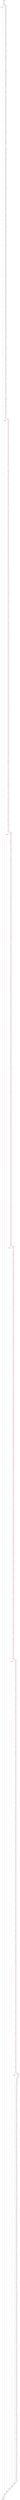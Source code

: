 digraph{
"303:SYNTH_START" -> "303:ILOAD";
"303:ILOAD" -> "305:ILOAD";
"305:ILOAD" -> "307:IF_ICMPGE";
"307:IF_ICMPGE" -> "3651:SYNTH_DUMMY";
"307:IF_ICMPGE" -> "-3651:SYNTH_DUMMY";
"3651:SYNTH_DUMMY" -> "3651:SYNTH_PHI";
"-3651:SYNTH_DUMMY" -> "310:ALOAD";
"310:ALOAD" -> "312:ILOAD";
"312:ILOAD" -> "314:ILOAD";
"314:ILOAD" -> "316:IADD";
"316:IADD" -> "317:FALOAD";
"317:FALOAD" -> "318:FSTORE";
"318:FSTORE" -> "320:ALOAD";
"320:ALOAD" -> "322:ILOAD";
"322:ILOAD" -> "324:ILOAD";
"324:ILOAD" -> "326:IADD";
"326:IADD" -> "327:FALOAD";
"327:FALOAD" -> "328:FSTORE";
"328:FSTORE" -> "330:ALOAD";
"330:ALOAD" -> "332:ILOAD";
"332:ILOAD" -> "334:ILOAD";
"334:ILOAD" -> "336:IADD";
"336:IADD" -> "337:ILOAD";
"337:ILOAD" -> "339:IADD";
"339:IADD" -> "340:FALOAD";
"340:FALOAD" -> "341:FSTORE";
"341:FSTORE" -> "343:ALOAD";
"343:ALOAD" -> "345:ILOAD";
"345:ILOAD" -> "347:ILOAD";
"347:ILOAD" -> "349:IADD";
"349:IADD" -> "350:ILOAD";
"350:ILOAD" -> "352:IADD";
"352:IADD" -> "353:FALOAD";
"353:FALOAD" -> "354:FSTORE";
"354:FSTORE" -> "356:ALOAD";
"356:ALOAD" -> "358:ILOAD";
"358:ILOAD" -> "360:ILOAD";
"360:ILOAD" -> "362:IADD";
"362:IADD" -> "363:ICONST_2";
"363:ICONST_2" -> "364:ILOAD";
"364:ILOAD" -> "366:IMUL";
"366:IMUL" -> "367:IADD";
"367:IADD" -> "368:FALOAD";
"368:FALOAD" -> "369:FSTORE";
"369:FSTORE" -> "371:ALOAD";
"371:ALOAD" -> "373:ILOAD";
"373:ILOAD" -> "375:ILOAD";
"375:ILOAD" -> "377:IADD";
"377:IADD" -> "378:ICONST_2";
"378:ICONST_2" -> "379:ILOAD";
"379:ILOAD" -> "381:IMUL";
"381:IMUL" -> "382:IADD";
"382:IADD" -> "383:FALOAD";
"383:FALOAD" -> "384:FSTORE";
"384:FSTORE" -> "386:ALOAD";
"386:ALOAD" -> "388:ILOAD";
"388:ILOAD" -> "390:ILOAD";
"390:ILOAD" -> "392:IADD";
"392:IADD" -> "393:ICONST_3";
"393:ICONST_3" -> "394:ILOAD";
"394:ILOAD" -> "396:IMUL";
"396:IMUL" -> "397:IADD";
"397:IADD" -> "398:FALOAD";
"398:FALOAD" -> "399:FSTORE";
"399:FSTORE" -> "401:ALOAD";
"401:ALOAD" -> "403:ILOAD";
"403:ILOAD" -> "405:ILOAD";
"405:ILOAD" -> "407:IADD";
"407:IADD" -> "408:ICONST_3";
"408:ICONST_3" -> "409:ILOAD";
"409:ILOAD" -> "411:IMUL";
"411:IMUL" -> "412:IADD";
"412:IADD" -> "413:FALOAD";
"413:FALOAD" -> "414:FSTORE";
"414:FSTORE" -> "416:FLOAD";
"416:FLOAD" -> "418:FLOAD";
"418:FLOAD" -> "420:FADD";
"420:FADD" -> "421:FLOAD";
"421:FLOAD" -> "423:FADD";
"423:FADD" -> "424:FLOAD";
"424:FLOAD" -> "426:FADD";
"426:FADD" -> "427:FSTORE";
"427:FSTORE" -> "429:FLOAD";
"429:FLOAD" -> "431:FLOAD";
"431:FLOAD" -> "433:FADD";
"433:FADD" -> "434:FLOAD";
"434:FLOAD" -> "436:FADD";
"436:FADD" -> "437:FLOAD";
"437:FLOAD" -> "439:FADD";
"439:FADD" -> "440:FSTORE";
"440:FSTORE" -> "442:FLOAD";
"442:FLOAD" -> "444:FLOAD";
"444:FLOAD" -> "446:FSUB";
"446:FSUB" -> "447:FLOAD";
"447:FLOAD" -> "449:FADD";
"449:FADD" -> "450:FLOAD";
"450:FLOAD" -> "452:FSUB";
"452:FSUB" -> "453:FSTORE";
"453:FSTORE" -> "455:FLOAD";
"455:FLOAD" -> "457:FLOAD";
"457:FLOAD" -> "459:FSUB";
"459:FSUB" -> "460:FLOAD";
"460:FLOAD" -> "462:FADD";
"462:FADD" -> "463:FLOAD";
"463:FLOAD" -> "465:FSUB";
"465:FSUB" -> "466:FSTORE";
"466:FSTORE" -> "468:FLOAD";
"468:FLOAD" -> "470:ILOAD";
"470:ILOAD" -> "472:I2F";
"472:I2F" -> "473:FMUL";
"473:FMUL" -> "474:FSTORE";
"474:FSTORE" -> "476:FLOAD";
"476:FLOAD" -> "478:FCOS";
"478:FCOS" -> "481:FSTORE";
"481:FSTORE" -> "483:FLOAD";
"483:FLOAD" -> "485:FSIN";
"485:FSIN" -> "488:FSTORE";
"488:FSTORE" -> "490:FLOAD";
"490:FLOAD" -> "492:FSTORE";
"492:FSTORE" -> "494:FLOAD";
"494:FLOAD" -> "496:FLOAD";
"496:FLOAD" -> "498:FMUL";
"498:FMUL" -> "499:FSTORE";
"499:FSTORE" -> "501:FLOAD";
"501:FLOAD" -> "503:FLOAD";
"503:FLOAD" -> "505:FLOAD";
"505:FLOAD" -> "507:FMUL";
"507:FMUL" -> "508:FSUB";
"508:FSUB" -> "509:FSTORE";
"509:FSTORE" -> "511:FLOAD";
"511:FLOAD" -> "513:FLOAD";
"513:FLOAD" -> "515:FMUL";
"515:FMUL" -> "516:FSTORE";
"516:FSTORE" -> "518:FLOAD";
"518:FLOAD" -> "520:FLOAD";
"520:FLOAD" -> "522:FLOAD";
"522:FLOAD" -> "524:FMUL";
"524:FMUL" -> "525:FADD";
"525:FADD" -> "526:FSTORE";
"526:FSTORE" -> "528:FLOAD";
"528:FLOAD" -> "530:FLOAD";
"530:FLOAD" -> "532:FADD";
"532:FADD" -> "533:FLOAD";
"533:FLOAD" -> "535:FSUB";
"535:FSUB" -> "536:FLOAD";
"536:FLOAD" -> "538:FSUB";
"538:FSUB" -> "539:FSTORE";
"539:FSTORE" -> "541:FLOAD";
"541:FLOAD" -> "543:FLOAD";
"543:FLOAD" -> "545:FSUB";
"545:FSUB" -> "546:FLOAD";
"546:FLOAD" -> "548:FSUB";
"548:FSUB" -> "549:FLOAD";
"549:FLOAD" -> "551:FADD";
"551:FADD" -> "552:FSTORE";
"552:FSTORE" -> "554:FLOAD";
"554:FLOAD" -> "556:ILOAD";
"556:ILOAD" -> "558:I2F";
"558:I2F" -> "559:FMUL";
"559:FMUL" -> "560:FSTORE";
"560:FSTORE" -> "562:FLOAD";
"562:FLOAD" -> "564:FCOS";
"564:FCOS" -> "567:FSTORE";
"567:FSTORE" -> "569:FLOAD";
"569:FLOAD" -> "571:FSIN";
"571:FSIN" -> "574:FSTORE";
"574:FSTORE" -> "576:FLOAD";
"576:FLOAD" -> "578:FSTORE";
"578:FSTORE" -> "580:FLOAD";
"580:FLOAD" -> "582:FLOAD";
"582:FLOAD" -> "584:FMUL";
"584:FMUL" -> "585:FSTORE";
"585:FSTORE" -> "587:FLOAD";
"587:FLOAD" -> "589:FLOAD";
"589:FLOAD" -> "591:FLOAD";
"591:FLOAD" -> "593:FMUL";
"593:FMUL" -> "594:FSUB";
"594:FSUB" -> "595:FSTORE";
"595:FSTORE" -> "597:FLOAD";
"597:FLOAD" -> "599:FLOAD";
"599:FLOAD" -> "601:FMUL";
"601:FMUL" -> "602:FSTORE";
"602:FSTORE" -> "604:FLOAD";
"604:FLOAD" -> "606:FLOAD";
"606:FLOAD" -> "608:FLOAD";
"608:FLOAD" -> "610:FMUL";
"610:FMUL" -> "611:FADD";
"611:FADD" -> "612:FSTORE";
"612:FSTORE" -> "614:FLOAD";
"614:FLOAD" -> "616:FLOAD";
"616:FLOAD" -> "618:FSUB";
"618:FSUB" -> "619:FLOAD";
"619:FLOAD" -> "621:FSUB";
"621:FSUB" -> "622:FLOAD";
"622:FLOAD" -> "624:FADD";
"624:FADD" -> "625:FSTORE";
"625:FSTORE" -> "627:FLOAD";
"627:FLOAD" -> "629:FLOAD";
"629:FLOAD" -> "631:FADD";
"631:FADD" -> "632:FLOAD";
"632:FLOAD" -> "634:FSUB";
"634:FSUB" -> "635:FLOAD";
"635:FLOAD" -> "637:FSUB";
"637:FSUB" -> "638:FSTORE";
"638:FSTORE" -> "640:FLOAD";
"640:FLOAD" -> "642:ILOAD";
"642:ILOAD" -> "644:I2F";
"644:I2F" -> "645:FMUL";
"645:FMUL" -> "646:FSTORE";
"646:FSTORE" -> "648:FLOAD";
"648:FLOAD" -> "650:FCOS";
"650:FCOS" -> "653:FSTORE";
"653:FSTORE" -> "655:FLOAD";
"655:FLOAD" -> "657:FSIN";
"657:FSIN" -> "660:FSTORE";
"660:FSTORE" -> "662:FLOAD";
"662:FLOAD" -> "664:FSTORE";
"664:FSTORE" -> "666:FLOAD";
"666:FLOAD" -> "668:FLOAD";
"668:FLOAD" -> "670:FMUL";
"670:FMUL" -> "671:FSTORE";
"671:FSTORE" -> "673:FLOAD";
"673:FLOAD" -> "675:FLOAD";
"675:FLOAD" -> "677:FLOAD";
"677:FLOAD" -> "679:FMUL";
"679:FMUL" -> "680:FSUB";
"680:FSUB" -> "681:FSTORE";
"681:FSTORE" -> "683:FLOAD";
"683:FLOAD" -> "685:FLOAD";
"685:FLOAD" -> "687:FMUL";
"687:FMUL" -> "688:FSTORE";
"688:FSTORE" -> "690:FLOAD";
"690:FLOAD" -> "692:FLOAD";
"692:FLOAD" -> "694:FLOAD";
"694:FLOAD" -> "696:FMUL";
"696:FMUL" -> "697:FADD";
"697:FADD" -> "698:FSTORE";
"698:FSTORE" -> "700:ALOAD";
"700:ALOAD" -> "702:ILOAD";
"702:ILOAD" -> "704:ILOAD";
"704:ILOAD" -> "706:IADD";
"706:IADD" -> "707:FLOAD";
"707:FLOAD" -> "709:FASTORE";
"709:FASTORE" -> "710:ALOAD";
"710:ALOAD" -> "712:ILOAD";
"712:ILOAD" -> "714:ILOAD";
"714:ILOAD" -> "716:IADD";
"716:IADD" -> "717:FLOAD";
"717:FLOAD" -> "719:FASTORE";
"719:FASTORE" -> "720:ALOAD";
"720:ALOAD" -> "722:ILOAD";
"722:ILOAD" -> "724:ILOAD";
"724:ILOAD" -> "726:IADD";
"726:IADD" -> "727:ILOAD";
"727:ILOAD" -> "729:IADD";
"729:IADD" -> "730:FLOAD";
"730:FLOAD" -> "732:FASTORE";
"732:FASTORE" -> "733:ALOAD";
"733:ALOAD" -> "735:ILOAD";
"735:ILOAD" -> "737:ILOAD";
"737:ILOAD" -> "739:IADD";
"739:IADD" -> "740:ILOAD";
"740:ILOAD" -> "742:IADD";
"742:IADD" -> "743:FLOAD";
"743:FLOAD" -> "745:FASTORE";
"745:FASTORE" -> "746:ALOAD";
"746:ALOAD" -> "748:ILOAD";
"748:ILOAD" -> "750:ILOAD";
"750:ILOAD" -> "752:IADD";
"752:IADD" -> "753:ICONST_2";
"753:ICONST_2" -> "754:ILOAD";
"754:ILOAD" -> "756:IMUL";
"756:IMUL" -> "757:IADD";
"757:IADD" -> "758:FLOAD";
"758:FLOAD" -> "760:FASTORE";
"760:FASTORE" -> "761:ALOAD";
"761:ALOAD" -> "763:ILOAD";
"763:ILOAD" -> "765:ILOAD";
"765:ILOAD" -> "767:IADD";
"767:IADD" -> "768:ICONST_2";
"768:ICONST_2" -> "769:ILOAD";
"769:ILOAD" -> "771:IMUL";
"771:IMUL" -> "772:IADD";
"772:IADD" -> "773:FLOAD";
"773:FLOAD" -> "775:FASTORE";
"775:FASTORE" -> "776:ALOAD";
"776:ALOAD" -> "778:ILOAD";
"778:ILOAD" -> "780:ILOAD";
"780:ILOAD" -> "782:IADD";
"782:IADD" -> "783:ICONST_3";
"783:ICONST_3" -> "784:ILOAD";
"784:ILOAD" -> "786:IMUL";
"786:IMUL" -> "787:IADD";
"787:IADD" -> "788:FLOAD";
"788:FLOAD" -> "790:FASTORE";
"790:FASTORE" -> "791:ALOAD";
"791:ALOAD" -> "793:ILOAD";
"793:ILOAD" -> "795:ILOAD";
"795:ILOAD" -> "797:IADD";
"797:IADD" -> "798:ICONST_3";
"798:ICONST_3" -> "799:ILOAD";
"799:ILOAD" -> "801:IMUL";
"801:IMUL" -> "802:IADD";
"802:IADD" -> "803:FLOAD";
"803:FLOAD" -> "805:FASTORE";
"805:FASTORE" -> "806:IINC";
"806:IINC" -> "809:ILOAD";
"809:ILOAD" [color = red];
"809:ILOAD" -> "811:ILOAD";
"811:ILOAD" [color = red];
"811:ILOAD" -> "813:IF_ICMPGE";
"813:IF_ICMPGE" [color = red];
"813:IF_ICMPGE" -> "4157:SYNTH_DUMMY";
"813:IF_ICMPGE" -> "-4157:SYNTH_DUMMY";
"4157:SYNTH_DUMMY" -> "4157:SYNTH_PHI";
"-4157:SYNTH_DUMMY" -> "816:ALOAD";
"816:ALOAD" [color = red];
"816:ALOAD" -> "818:ILOAD";
"3343:NOP" -> "3344:GOTO";
"3344:GOTO" -> "3651:SYNTH_PHI";
"818:ILOAD" [color = red];
"818:ILOAD" -> "820:ILOAD";
"820:ILOAD" [color = red];
"820:ILOAD" -> "822:IADD";
"822:IADD" [color = red];
"822:IADD" -> "823:FALOAD";
"823:FALOAD" [color = red];
"823:FALOAD" -> "824:FSTORE";
"824:FSTORE" [color = red];
"824:FSTORE" -> "826:ALOAD";
"826:ALOAD" [color = red];
"826:ALOAD" -> "828:ILOAD";
"828:ILOAD" [color = red];
"828:ILOAD" -> "830:ILOAD";
"830:ILOAD" [color = red];
"830:ILOAD" -> "832:IADD";
"832:IADD" [color = red];
"832:IADD" -> "833:FALOAD";
"833:FALOAD" [color = red];
"833:FALOAD" -> "834:FSTORE";
"834:FSTORE" [color = red];
"834:FSTORE" -> "836:ALOAD";
"836:ALOAD" [color = red];
"836:ALOAD" -> "838:ILOAD";
"838:ILOAD" [color = red];
"838:ILOAD" -> "840:ILOAD";
"840:ILOAD" [color = red];
"840:ILOAD" -> "842:IADD";
"842:IADD" [color = red];
"842:IADD" -> "843:ILOAD";
"843:ILOAD" [color = red];
"843:ILOAD" -> "845:IADD";
"845:IADD" [color = red];
"845:IADD" -> "846:FALOAD";
"846:FALOAD" [color = red];
"846:FALOAD" -> "847:FSTORE";
"847:FSTORE" [color = red];
"847:FSTORE" -> "849:ALOAD";
"849:ALOAD" [color = red];
"849:ALOAD" -> "851:ILOAD";
"851:ILOAD" [color = red];
"851:ILOAD" -> "853:ILOAD";
"853:ILOAD" [color = red];
"853:ILOAD" -> "855:IADD";
"855:IADD" [color = red];
"855:IADD" -> "856:ILOAD";
"856:ILOAD" [color = red];
"856:ILOAD" -> "858:IADD";
"858:IADD" [color = red];
"858:IADD" -> "859:FALOAD";
"859:FALOAD" [color = red];
"859:FALOAD" -> "860:FSTORE";
"860:FSTORE" [color = red];
"860:FSTORE" -> "862:ALOAD";
"862:ALOAD" [color = red];
"862:ALOAD" -> "864:ILOAD";
"864:ILOAD" [color = red];
"864:ILOAD" -> "866:ILOAD";
"866:ILOAD" [color = red];
"866:ILOAD" -> "868:IADD";
"868:IADD" [color = red];
"868:IADD" -> "869:ICONST_2";
"869:ICONST_2" [color = red];
"869:ICONST_2" -> "870:ILOAD";
"870:ILOAD" [color = red];
"870:ILOAD" -> "872:IMUL";
"872:IMUL" [color = red];
"872:IMUL" -> "873:IADD";
"873:IADD" [color = red];
"873:IADD" -> "874:FALOAD";
"874:FALOAD" [color = red];
"874:FALOAD" -> "875:FSTORE";
"875:FSTORE" [color = red];
"875:FSTORE" -> "877:ALOAD";
"877:ALOAD" [color = red];
"877:ALOAD" -> "879:ILOAD";
"879:ILOAD" [color = red];
"879:ILOAD" -> "881:ILOAD";
"881:ILOAD" [color = red];
"881:ILOAD" -> "883:IADD";
"883:IADD" [color = red];
"883:IADD" -> "884:ICONST_2";
"884:ICONST_2" [color = red];
"884:ICONST_2" -> "885:ILOAD";
"885:ILOAD" [color = red];
"885:ILOAD" -> "887:IMUL";
"887:IMUL" [color = red];
"887:IMUL" -> "888:IADD";
"888:IADD" [color = red];
"888:IADD" -> "889:FALOAD";
"889:FALOAD" [color = red];
"889:FALOAD" -> "890:FSTORE";
"890:FSTORE" [color = red];
"890:FSTORE" -> "892:ALOAD";
"892:ALOAD" [color = red];
"892:ALOAD" -> "894:ILOAD";
"894:ILOAD" [color = red];
"894:ILOAD" -> "896:ILOAD";
"896:ILOAD" [color = red];
"896:ILOAD" -> "898:IADD";
"898:IADD" [color = red];
"898:IADD" -> "899:ICONST_3";
"899:ICONST_3" [color = red];
"899:ICONST_3" -> "900:ILOAD";
"900:ILOAD" [color = red];
"900:ILOAD" -> "902:IMUL";
"902:IMUL" [color = red];
"902:IMUL" -> "903:IADD";
"903:IADD" [color = red];
"903:IADD" -> "904:FALOAD";
"904:FALOAD" [color = red];
"904:FALOAD" -> "905:FSTORE";
"905:FSTORE" [color = red];
"905:FSTORE" -> "907:ALOAD";
"907:ALOAD" [color = red];
"907:ALOAD" -> "909:ILOAD";
"909:ILOAD" [color = red];
"909:ILOAD" -> "911:ILOAD";
"911:ILOAD" [color = red];
"911:ILOAD" -> "913:IADD";
"913:IADD" [color = red];
"913:IADD" -> "914:ICONST_3";
"914:ICONST_3" [color = red];
"914:ICONST_3" -> "915:ILOAD";
"915:ILOAD" [color = red];
"915:ILOAD" -> "917:IMUL";
"917:IMUL" [color = red];
"917:IMUL" -> "918:IADD";
"918:IADD" [color = red];
"918:IADD" -> "919:FALOAD";
"919:FALOAD" [color = red];
"919:FALOAD" -> "920:FSTORE";
"920:FSTORE" [color = red];
"920:FSTORE" -> "922:FLOAD";
"922:FLOAD" [color = red];
"922:FLOAD" -> "924:FLOAD";
"924:FLOAD" [color = red];
"924:FLOAD" -> "926:FADD";
"926:FADD" [color = red];
"926:FADD" -> "927:FLOAD";
"927:FLOAD" [color = red];
"927:FLOAD" -> "929:FADD";
"929:FADD" [color = red];
"929:FADD" -> "930:FLOAD";
"930:FLOAD" [color = red];
"930:FLOAD" -> "932:FADD";
"932:FADD" [color = red];
"932:FADD" -> "933:FSTORE";
"933:FSTORE" [color = red];
"933:FSTORE" -> "935:FLOAD";
"935:FLOAD" [color = red];
"935:FLOAD" -> "937:FLOAD";
"937:FLOAD" [color = red];
"937:FLOAD" -> "939:FADD";
"939:FADD" [color = red];
"939:FADD" -> "940:FLOAD";
"940:FLOAD" [color = red];
"940:FLOAD" -> "942:FADD";
"942:FADD" [color = red];
"942:FADD" -> "943:FLOAD";
"943:FLOAD" [color = red];
"943:FLOAD" -> "945:FADD";
"945:FADD" [color = red];
"945:FADD" -> "946:FSTORE";
"946:FSTORE" [color = red];
"946:FSTORE" -> "948:FLOAD";
"948:FLOAD" [color = red];
"948:FLOAD" -> "950:FLOAD";
"950:FLOAD" [color = red];
"950:FLOAD" -> "952:FSUB";
"952:FSUB" [color = red];
"952:FSUB" -> "953:FLOAD";
"953:FLOAD" [color = red];
"953:FLOAD" -> "955:FADD";
"955:FADD" [color = red];
"955:FADD" -> "956:FLOAD";
"956:FLOAD" [color = red];
"956:FLOAD" -> "958:FSUB";
"958:FSUB" [color = red];
"958:FSUB" -> "959:FSTORE";
"959:FSTORE" [color = red];
"959:FSTORE" -> "961:FLOAD";
"961:FLOAD" [color = red];
"961:FLOAD" -> "963:FLOAD";
"963:FLOAD" [color = red];
"963:FLOAD" -> "965:FSUB";
"965:FSUB" [color = red];
"965:FSUB" -> "966:FLOAD";
"966:FLOAD" [color = red];
"966:FLOAD" -> "968:FADD";
"968:FADD" [color = red];
"968:FADD" -> "969:FLOAD";
"969:FLOAD" [color = red];
"969:FLOAD" -> "971:FSUB";
"971:FSUB" [color = red];
"971:FSUB" -> "972:FSTORE";
"972:FSTORE" [color = red];
"972:FSTORE" -> "974:FLOAD";
"974:FLOAD" [color = red];
"974:FLOAD" -> "976:ILOAD";
"976:ILOAD" [color = red];
"976:ILOAD" -> "978:I2F";
"978:I2F" [color = red];
"978:I2F" -> "979:FMUL";
"979:FMUL" [color = red];
"979:FMUL" -> "980:FSTORE";
"980:FSTORE" [color = red];
"980:FSTORE" -> "982:FLOAD";
"982:FLOAD" [color = red];
"982:FLOAD" -> "984:FCOS";
"984:FCOS" [color = red];
"984:FCOS" -> "987:FSTORE";
"987:FSTORE" [color = red];
"987:FSTORE" -> "989:FLOAD";
"989:FLOAD" [color = red];
"989:FLOAD" -> "991:FSIN";
"991:FSIN" [color = red];
"991:FSIN" -> "994:FSTORE";
"994:FSTORE" [color = red];
"994:FSTORE" -> "996:FLOAD";
"996:FLOAD" [color = red];
"996:FLOAD" -> "998:FSTORE";
"998:FSTORE" [color = red];
"998:FSTORE" -> "1000:FLOAD";
"1000:FLOAD" [color = red];
"1000:FLOAD" -> "1002:FLOAD";
"1002:FLOAD" [color = red];
"1002:FLOAD" -> "1004:FMUL";
"1004:FMUL" [color = red];
"1004:FMUL" -> "1005:FSTORE";
"1005:FSTORE" [color = red];
"1005:FSTORE" -> "1007:FLOAD";
"1007:FLOAD" [color = red];
"1007:FLOAD" -> "1009:FLOAD";
"1009:FLOAD" [color = red];
"1009:FLOAD" -> "1011:FLOAD";
"1011:FLOAD" [color = red];
"1011:FLOAD" -> "1013:FMUL";
"1013:FMUL" [color = red];
"1013:FMUL" -> "1014:FSUB";
"1014:FSUB" [color = red];
"1014:FSUB" -> "1015:FSTORE";
"1015:FSTORE" [color = red];
"1015:FSTORE" -> "1017:FLOAD";
"1017:FLOAD" [color = red];
"1017:FLOAD" -> "1019:FLOAD";
"1019:FLOAD" [color = red];
"1019:FLOAD" -> "1021:FMUL";
"1021:FMUL" [color = red];
"1021:FMUL" -> "1022:FSTORE";
"1022:FSTORE" [color = red];
"1022:FSTORE" -> "1024:FLOAD";
"1024:FLOAD" [color = red];
"1024:FLOAD" -> "1026:FLOAD";
"1026:FLOAD" [color = red];
"1026:FLOAD" -> "1028:FLOAD";
"1028:FLOAD" [color = red];
"1028:FLOAD" -> "1030:FMUL";
"1030:FMUL" [color = red];
"1030:FMUL" -> "1031:FADD";
"1031:FADD" [color = red];
"1031:FADD" -> "1032:FSTORE";
"1032:FSTORE" [color = red];
"1032:FSTORE" -> "1034:FLOAD";
"1034:FLOAD" [color = red];
"1034:FLOAD" -> "1036:FLOAD";
"1036:FLOAD" [color = red];
"1036:FLOAD" -> "1038:FADD";
"1038:FADD" [color = red];
"1038:FADD" -> "1039:FLOAD";
"1039:FLOAD" [color = red];
"1039:FLOAD" -> "1041:FSUB";
"1041:FSUB" [color = red];
"1041:FSUB" -> "1042:FLOAD";
"1042:FLOAD" [color = red];
"1042:FLOAD" -> "1044:FSUB";
"1044:FSUB" [color = red];
"1044:FSUB" -> "1045:FSTORE";
"1045:FSTORE" [color = red];
"1045:FSTORE" -> "1047:FLOAD";
"1047:FLOAD" [color = red];
"1047:FLOAD" -> "1049:FLOAD";
"1049:FLOAD" [color = red];
"1049:FLOAD" -> "1051:FSUB";
"1051:FSUB" [color = red];
"1051:FSUB" -> "1052:FLOAD";
"1052:FLOAD" [color = red];
"1052:FLOAD" -> "1054:FSUB";
"1054:FSUB" [color = red];
"1054:FSUB" -> "1055:FLOAD";
"1055:FLOAD" [color = red];
"1055:FLOAD" -> "1057:FADD";
"1057:FADD" [color = red];
"1057:FADD" -> "1058:FSTORE";
"1058:FSTORE" [color = red];
"1058:FSTORE" -> "1060:FLOAD";
"1060:FLOAD" [color = red];
"1060:FLOAD" -> "1062:ILOAD";
"1062:ILOAD" [color = red];
"1062:ILOAD" -> "1064:I2F";
"1064:I2F" [color = red];
"1064:I2F" -> "1065:FMUL";
"1065:FMUL" [color = red];
"1065:FMUL" -> "1066:FSTORE";
"1066:FSTORE" [color = red];
"1066:FSTORE" -> "1068:FLOAD";
"1068:FLOAD" [color = red];
"1068:FLOAD" -> "1070:FCOS";
"1070:FCOS" [color = red];
"1070:FCOS" -> "1073:FSTORE";
"1073:FSTORE" [color = red];
"1073:FSTORE" -> "1075:FLOAD";
"1075:FLOAD" [color = red];
"1075:FLOAD" -> "1077:FSIN";
"1077:FSIN" [color = red];
"1077:FSIN" -> "1080:FSTORE";
"1080:FSTORE" [color = red];
"1080:FSTORE" -> "1082:FLOAD";
"1082:FLOAD" [color = red];
"1082:FLOAD" -> "1084:FSTORE";
"1084:FSTORE" [color = red];
"1084:FSTORE" -> "1086:FLOAD";
"1086:FLOAD" [color = red];
"1086:FLOAD" -> "1088:FLOAD";
"1088:FLOAD" [color = red];
"1088:FLOAD" -> "1090:FMUL";
"1090:FMUL" [color = red];
"1090:FMUL" -> "1091:FSTORE";
"1091:FSTORE" [color = red];
"1091:FSTORE" -> "1093:FLOAD";
"1093:FLOAD" [color = red];
"1093:FLOAD" -> "1095:FLOAD";
"1095:FLOAD" [color = red];
"1095:FLOAD" -> "1097:FLOAD";
"1097:FLOAD" [color = red];
"1097:FLOAD" -> "1099:FMUL";
"1099:FMUL" [color = red];
"1099:FMUL" -> "1100:FSUB";
"1100:FSUB" [color = red];
"1100:FSUB" -> "1101:FSTORE";
"1101:FSTORE" [color = red];
"1101:FSTORE" -> "1103:FLOAD";
"1103:FLOAD" [color = red];
"1103:FLOAD" -> "1105:FLOAD";
"1105:FLOAD" [color = red];
"1105:FLOAD" -> "1107:FMUL";
"1107:FMUL" [color = red];
"1107:FMUL" -> "1108:FSTORE";
"1108:FSTORE" [color = red];
"1108:FSTORE" -> "1110:FLOAD";
"1110:FLOAD" [color = red];
"1110:FLOAD" -> "1112:FLOAD";
"1112:FLOAD" [color = red];
"1112:FLOAD" -> "1114:FLOAD";
"1114:FLOAD" [color = red];
"1114:FLOAD" -> "1116:FMUL";
"1116:FMUL" [color = red];
"1116:FMUL" -> "1117:FADD";
"1117:FADD" [color = red];
"1117:FADD" -> "1118:FSTORE";
"1118:FSTORE" [color = red];
"1118:FSTORE" -> "1120:FLOAD";
"1120:FLOAD" [color = red];
"1120:FLOAD" -> "1122:FLOAD";
"1122:FLOAD" [color = red];
"1122:FLOAD" -> "1124:FSUB";
"1124:FSUB" [color = red];
"1124:FSUB" -> "1125:FLOAD";
"1125:FLOAD" [color = red];
"1125:FLOAD" -> "1127:FSUB";
"1127:FSUB" [color = red];
"1127:FSUB" -> "1128:FLOAD";
"1128:FLOAD" [color = red];
"1128:FLOAD" -> "1130:FADD";
"1130:FADD" [color = red];
"1130:FADD" -> "1131:FSTORE";
"1131:FSTORE" [color = red];
"1131:FSTORE" -> "1133:FLOAD";
"1133:FLOAD" [color = red];
"1133:FLOAD" -> "1135:FLOAD";
"1135:FLOAD" [color = red];
"1135:FLOAD" -> "1137:FADD";
"1137:FADD" [color = red];
"1137:FADD" -> "1138:FLOAD";
"1138:FLOAD" [color = red];
"1138:FLOAD" -> "1140:FSUB";
"1140:FSUB" [color = red];
"1140:FSUB" -> "1141:FLOAD";
"1141:FLOAD" [color = red];
"1141:FLOAD" -> "1143:FSUB";
"1143:FSUB" [color = red];
"1143:FSUB" -> "1144:FSTORE";
"1144:FSTORE" [color = red];
"1144:FSTORE" -> "1146:FLOAD";
"1146:FLOAD" [color = red];
"1146:FLOAD" -> "1148:ILOAD";
"1148:ILOAD" [color = red];
"1148:ILOAD" -> "1150:I2F";
"1150:I2F" [color = red];
"1150:I2F" -> "1151:FMUL";
"1151:FMUL" [color = red];
"1151:FMUL" -> "1152:FSTORE";
"1152:FSTORE" [color = red];
"1152:FSTORE" -> "1154:FLOAD";
"1154:FLOAD" [color = red];
"1154:FLOAD" -> "1156:FCOS";
"1156:FCOS" [color = red];
"1156:FCOS" -> "1159:FSTORE";
"1159:FSTORE" [color = red];
"1159:FSTORE" -> "1161:FLOAD";
"1161:FLOAD" [color = red];
"1161:FLOAD" -> "1163:FSIN";
"1163:FSIN" [color = red];
"1163:FSIN" -> "1166:FSTORE";
"1166:FSTORE" [color = red];
"1166:FSTORE" -> "1168:FLOAD";
"1168:FLOAD" [color = red];
"1168:FLOAD" -> "1170:FSTORE";
"1170:FSTORE" [color = red];
"1170:FSTORE" -> "1172:FLOAD";
"1172:FLOAD" [color = red];
"1172:FLOAD" -> "1174:FLOAD";
"1174:FLOAD" [color = red];
"1174:FLOAD" -> "1176:FMUL";
"1176:FMUL" [color = red];
"1176:FMUL" -> "1177:FSTORE";
"1177:FSTORE" [color = red];
"1177:FSTORE" -> "1179:FLOAD";
"1179:FLOAD" [color = red];
"1179:FLOAD" -> "1181:FLOAD";
"1181:FLOAD" [color = red];
"1181:FLOAD" -> "1183:FLOAD";
"1183:FLOAD" [color = red];
"1183:FLOAD" -> "1185:FMUL";
"1185:FMUL" [color = red];
"1185:FMUL" -> "1186:FSUB";
"1186:FSUB" [color = red];
"1186:FSUB" -> "1187:FSTORE";
"1187:FSTORE" [color = red];
"1187:FSTORE" -> "1189:FLOAD";
"1189:FLOAD" [color = red];
"1189:FLOAD" -> "1191:FLOAD";
"1191:FLOAD" [color = red];
"1191:FLOAD" -> "1193:FMUL";
"1193:FMUL" [color = red];
"1193:FMUL" -> "1194:FSTORE";
"1194:FSTORE" [color = red];
"1194:FSTORE" -> "1196:FLOAD";
"1196:FLOAD" [color = red];
"1196:FLOAD" -> "1198:FLOAD";
"1198:FLOAD" [color = red];
"1198:FLOAD" -> "1200:FLOAD";
"1200:FLOAD" [color = red];
"1200:FLOAD" -> "1202:FMUL";
"1202:FMUL" [color = red];
"1202:FMUL" -> "1203:FADD";
"1203:FADD" [color = red];
"1203:FADD" -> "1204:FSTORE";
"1204:FSTORE" [color = red];
"1204:FSTORE" -> "1206:ALOAD";
"1206:ALOAD" [color = red];
"1206:ALOAD" -> "1208:ILOAD";
"1208:ILOAD" [color = red];
"1208:ILOAD" -> "1210:ILOAD";
"1210:ILOAD" [color = red];
"1210:ILOAD" -> "1212:IADD";
"1212:IADD" [color = red];
"1212:IADD" -> "1213:FLOAD";
"1213:FLOAD" [color = red];
"1213:FLOAD" -> "1215:FASTORE";
"1215:FASTORE" [color = red];
"1215:FASTORE" -> "1216:ALOAD";
"1216:ALOAD" [color = red];
"1216:ALOAD" -> "1218:ILOAD";
"1218:ILOAD" [color = red];
"1218:ILOAD" -> "1220:ILOAD";
"1220:ILOAD" [color = red];
"1220:ILOAD" -> "1222:IADD";
"1222:IADD" [color = red];
"1222:IADD" -> "1223:FLOAD";
"1223:FLOAD" [color = red];
"1223:FLOAD" -> "1225:FASTORE";
"1225:FASTORE" [color = red];
"1225:FASTORE" -> "1226:ALOAD";
"1226:ALOAD" [color = red];
"1226:ALOAD" -> "1228:ILOAD";
"1228:ILOAD" [color = red];
"1228:ILOAD" -> "1230:ILOAD";
"1230:ILOAD" [color = red];
"1230:ILOAD" -> "1232:IADD";
"1232:IADD" [color = red];
"1232:IADD" -> "1233:ILOAD";
"1233:ILOAD" [color = red];
"1233:ILOAD" -> "1235:IADD";
"1235:IADD" [color = red];
"1235:IADD" -> "1236:FLOAD";
"1236:FLOAD" [color = red];
"1236:FLOAD" -> "1238:FASTORE";
"1238:FASTORE" [color = red];
"1238:FASTORE" -> "1239:ALOAD";
"1239:ALOAD" [color = red];
"1239:ALOAD" -> "1241:ILOAD";
"1241:ILOAD" [color = red];
"1241:ILOAD" -> "1243:ILOAD";
"1243:ILOAD" [color = red];
"1243:ILOAD" -> "1245:IADD";
"1245:IADD" [color = red];
"1245:IADD" -> "1246:ILOAD";
"1246:ILOAD" [color = red];
"1246:ILOAD" -> "1248:IADD";
"1248:IADD" [color = red];
"1248:IADD" -> "1249:FLOAD";
"1249:FLOAD" [color = red];
"1249:FLOAD" -> "1251:FASTORE";
"1251:FASTORE" [color = red];
"1251:FASTORE" -> "1252:ALOAD";
"1252:ALOAD" [color = red];
"1252:ALOAD" -> "1254:ILOAD";
"1254:ILOAD" [color = red];
"1254:ILOAD" -> "1256:ILOAD";
"1256:ILOAD" [color = red];
"1256:ILOAD" -> "1258:IADD";
"1258:IADD" [color = red];
"1258:IADD" -> "1259:ICONST_2";
"1259:ICONST_2" [color = red];
"1259:ICONST_2" -> "1260:ILOAD";
"1260:ILOAD" [color = red];
"1260:ILOAD" -> "1262:IMUL";
"1262:IMUL" [color = red];
"1262:IMUL" -> "1263:IADD";
"1263:IADD" [color = red];
"1263:IADD" -> "1264:FLOAD";
"1264:FLOAD" [color = red];
"1264:FLOAD" -> "1266:FASTORE";
"1266:FASTORE" [color = red];
"1266:FASTORE" -> "1267:ALOAD";
"1267:ALOAD" [color = red];
"1267:ALOAD" -> "1269:ILOAD";
"1269:ILOAD" [color = red];
"1269:ILOAD" -> "1271:ILOAD";
"1271:ILOAD" [color = red];
"1271:ILOAD" -> "1273:IADD";
"1273:IADD" [color = red];
"1273:IADD" -> "1274:ICONST_2";
"1274:ICONST_2" [color = red];
"1274:ICONST_2" -> "1275:ILOAD";
"1275:ILOAD" [color = red];
"1275:ILOAD" -> "1277:IMUL";
"1277:IMUL" [color = red];
"1277:IMUL" -> "1278:IADD";
"1278:IADD" [color = red];
"1278:IADD" -> "1279:FLOAD";
"1279:FLOAD" [color = red];
"1279:FLOAD" -> "1281:FASTORE";
"1281:FASTORE" [color = red];
"1281:FASTORE" -> "1282:ALOAD";
"1282:ALOAD" [color = red];
"1282:ALOAD" -> "1284:ILOAD";
"1284:ILOAD" [color = red];
"1284:ILOAD" -> "1286:ILOAD";
"1286:ILOAD" [color = red];
"1286:ILOAD" -> "1288:IADD";
"1288:IADD" [color = red];
"1288:IADD" -> "1289:ICONST_3";
"1289:ICONST_3" [color = red];
"1289:ICONST_3" -> "1290:ILOAD";
"1290:ILOAD" [color = red];
"1290:ILOAD" -> "1292:IMUL";
"1292:IMUL" [color = red];
"1292:IMUL" -> "1293:IADD";
"1293:IADD" [color = red];
"1293:IADD" -> "1294:FLOAD";
"1294:FLOAD" [color = red];
"1294:FLOAD" -> "1296:FASTORE";
"1296:FASTORE" [color = red];
"1296:FASTORE" -> "1297:ALOAD";
"1297:ALOAD" [color = red];
"1297:ALOAD" -> "1299:ILOAD";
"1299:ILOAD" [color = red];
"1299:ILOAD" -> "1301:ILOAD";
"1301:ILOAD" [color = red];
"1301:ILOAD" -> "1303:IADD";
"1303:IADD" [color = red];
"1303:IADD" -> "1304:ICONST_3";
"1304:ICONST_3" [color = red];
"1304:ICONST_3" -> "1305:ILOAD";
"1305:ILOAD" [color = red];
"1305:ILOAD" -> "1307:IMUL";
"1307:IMUL" [color = red];
"1307:IMUL" -> "1308:IADD";
"1308:IADD" [color = red];
"1308:IADD" -> "1309:FLOAD";
"1309:FLOAD" [color = red];
"1309:FLOAD" -> "1311:FASTORE";
"1311:FASTORE" [color = red];
"1311:FASTORE" -> "1312:IINC";
"1312:IINC" [color = red];
"1312:IINC" -> "1315:ILOAD";
"1315:ILOAD" [color = red];
"1315:ILOAD" -> "1317:ILOAD";
"1317:ILOAD" [color = red];
"1317:ILOAD" -> "1319:IF_ICMPGE";
"1319:IF_ICMPGE" [color = red];
"1319:IF_ICMPGE" -> "4663:SYNTH_DUMMY";
"1319:IF_ICMPGE" -> "-4663:SYNTH_DUMMY";
"4663:SYNTH_DUMMY" -> "4663:SYNTH_PHI";
"-4663:SYNTH_DUMMY" -> "1322:ALOAD";
"1322:ALOAD" [color = red];
"1322:ALOAD" -> "1324:ILOAD";
"3342:NOP" -> "4157:SYNTH_PHI";
"1324:ILOAD" [color = red];
"1324:ILOAD" -> "1326:ILOAD";
"1326:ILOAD" [color = red];
"1326:ILOAD" -> "1328:IADD";
"1328:IADD" [color = red];
"1328:IADD" -> "1329:FALOAD";
"1329:FALOAD" [color = red];
"1329:FALOAD" -> "1330:FSTORE";
"1330:FSTORE" [color = red];
"1330:FSTORE" -> "1332:ALOAD";
"1332:ALOAD" [color = red];
"1332:ALOAD" -> "1334:ILOAD";
"1334:ILOAD" [color = red];
"1334:ILOAD" -> "1336:ILOAD";
"1336:ILOAD" [color = red];
"1336:ILOAD" -> "1338:IADD";
"1338:IADD" [color = red];
"1338:IADD" -> "1339:FALOAD";
"1339:FALOAD" [color = red];
"1339:FALOAD" -> "1340:FSTORE";
"1340:FSTORE" [color = red];
"1340:FSTORE" -> "1342:ALOAD";
"1342:ALOAD" [color = red];
"1342:ALOAD" -> "1344:ILOAD";
"1344:ILOAD" [color = red];
"1344:ILOAD" -> "1346:ILOAD";
"1346:ILOAD" [color = red];
"1346:ILOAD" -> "1348:IADD";
"1348:IADD" [color = red];
"1348:IADD" -> "1349:ILOAD";
"1349:ILOAD" [color = red];
"1349:ILOAD" -> "1351:IADD";
"1351:IADD" [color = red];
"1351:IADD" -> "1352:FALOAD";
"1352:FALOAD" [color = red];
"1352:FALOAD" -> "1353:FSTORE";
"1353:FSTORE" [color = red];
"1353:FSTORE" -> "1355:ALOAD";
"1355:ALOAD" [color = red];
"1355:ALOAD" -> "1357:ILOAD";
"1357:ILOAD" [color = red];
"1357:ILOAD" -> "1359:ILOAD";
"1359:ILOAD" [color = red];
"1359:ILOAD" -> "1361:IADD";
"1361:IADD" [color = red];
"1361:IADD" -> "1362:ILOAD";
"1362:ILOAD" [color = red];
"1362:ILOAD" -> "1364:IADD";
"1364:IADD" [color = red];
"1364:IADD" -> "1365:FALOAD";
"1365:FALOAD" [color = red];
"1365:FALOAD" -> "1366:FSTORE";
"1366:FSTORE" [color = red];
"1366:FSTORE" -> "1368:ALOAD";
"1368:ALOAD" [color = red];
"1368:ALOAD" -> "1370:ILOAD";
"1370:ILOAD" [color = red];
"1370:ILOAD" -> "1372:ILOAD";
"1372:ILOAD" [color = red];
"1372:ILOAD" -> "1374:IADD";
"1374:IADD" [color = red];
"1374:IADD" -> "1375:ICONST_2";
"1375:ICONST_2" [color = red];
"1375:ICONST_2" -> "1376:ILOAD";
"1376:ILOAD" [color = red];
"1376:ILOAD" -> "1378:IMUL";
"1378:IMUL" [color = red];
"1378:IMUL" -> "1379:IADD";
"1379:IADD" [color = red];
"1379:IADD" -> "1380:FALOAD";
"1380:FALOAD" [color = red];
"1380:FALOAD" -> "1381:FSTORE";
"1381:FSTORE" [color = red];
"1381:FSTORE" -> "1383:ALOAD";
"1383:ALOAD" [color = red];
"1383:ALOAD" -> "1385:ILOAD";
"1385:ILOAD" [color = red];
"1385:ILOAD" -> "1387:ILOAD";
"1387:ILOAD" [color = red];
"1387:ILOAD" -> "1389:IADD";
"1389:IADD" [color = red];
"1389:IADD" -> "1390:ICONST_2";
"1390:ICONST_2" [color = red];
"1390:ICONST_2" -> "1391:ILOAD";
"1391:ILOAD" [color = red];
"1391:ILOAD" -> "1393:IMUL";
"1393:IMUL" [color = red];
"1393:IMUL" -> "1394:IADD";
"1394:IADD" [color = red];
"1394:IADD" -> "1395:FALOAD";
"1395:FALOAD" [color = red];
"1395:FALOAD" -> "1396:FSTORE";
"1396:FSTORE" [color = red];
"1396:FSTORE" -> "1398:ALOAD";
"1398:ALOAD" [color = red];
"1398:ALOAD" -> "1400:ILOAD";
"1400:ILOAD" [color = red];
"1400:ILOAD" -> "1402:ILOAD";
"1402:ILOAD" [color = red];
"1402:ILOAD" -> "1404:IADD";
"1404:IADD" [color = red];
"1404:IADD" -> "1405:ICONST_3";
"1405:ICONST_3" [color = red];
"1405:ICONST_3" -> "1406:ILOAD";
"1406:ILOAD" [color = red];
"1406:ILOAD" -> "1408:IMUL";
"1408:IMUL" [color = red];
"1408:IMUL" -> "1409:IADD";
"1409:IADD" [color = red];
"1409:IADD" -> "1410:FALOAD";
"1410:FALOAD" [color = red];
"1410:FALOAD" -> "1411:FSTORE";
"1411:FSTORE" [color = red];
"1411:FSTORE" -> "1413:ALOAD";
"1413:ALOAD" [color = red];
"1413:ALOAD" -> "1415:ILOAD";
"1415:ILOAD" [color = red];
"1415:ILOAD" -> "1417:ILOAD";
"1417:ILOAD" [color = red];
"1417:ILOAD" -> "1419:IADD";
"1419:IADD" [color = red];
"1419:IADD" -> "1420:ICONST_3";
"1420:ICONST_3" [color = red];
"1420:ICONST_3" -> "1421:ILOAD";
"1421:ILOAD" [color = red];
"1421:ILOAD" -> "1423:IMUL";
"1423:IMUL" [color = red];
"1423:IMUL" -> "1424:IADD";
"1424:IADD" [color = red];
"1424:IADD" -> "1425:FALOAD";
"1425:FALOAD" [color = red];
"1425:FALOAD" -> "1426:FSTORE";
"1426:FSTORE" [color = red];
"1426:FSTORE" -> "1428:FLOAD";
"1428:FLOAD" [color = red];
"1428:FLOAD" -> "1430:FLOAD";
"1430:FLOAD" [color = red];
"1430:FLOAD" -> "1432:FADD";
"1432:FADD" [color = red];
"1432:FADD" -> "1433:FLOAD";
"1433:FLOAD" [color = red];
"1433:FLOAD" -> "1435:FADD";
"1435:FADD" [color = red];
"1435:FADD" -> "1436:FLOAD";
"1436:FLOAD" [color = red];
"1436:FLOAD" -> "1438:FADD";
"1438:FADD" [color = red];
"1438:FADD" -> "1439:FSTORE";
"1439:FSTORE" [color = red];
"1439:FSTORE" -> "1441:FLOAD";
"1441:FLOAD" [color = red];
"1441:FLOAD" -> "1443:FLOAD";
"1443:FLOAD" [color = red];
"1443:FLOAD" -> "1445:FADD";
"1445:FADD" [color = red];
"1445:FADD" -> "1446:FLOAD";
"1446:FLOAD" [color = red];
"1446:FLOAD" -> "1448:FADD";
"1448:FADD" [color = red];
"1448:FADD" -> "1449:FLOAD";
"1449:FLOAD" [color = red];
"1449:FLOAD" -> "1451:FADD";
"1451:FADD" [color = red];
"1451:FADD" -> "1452:FSTORE";
"1452:FSTORE" [color = red];
"1452:FSTORE" -> "1454:FLOAD";
"1454:FLOAD" [color = red];
"1454:FLOAD" -> "1456:FLOAD";
"1456:FLOAD" [color = red];
"1456:FLOAD" -> "1458:FSUB";
"1458:FSUB" [color = red];
"1458:FSUB" -> "1459:FLOAD";
"1459:FLOAD" [color = red];
"1459:FLOAD" -> "1461:FADD";
"1461:FADD" [color = red];
"1461:FADD" -> "1462:FLOAD";
"1462:FLOAD" [color = red];
"1462:FLOAD" -> "1464:FSUB";
"1464:FSUB" [color = red];
"1464:FSUB" -> "1465:FSTORE";
"1465:FSTORE" [color = red];
"1465:FSTORE" -> "1467:FLOAD";
"1467:FLOAD" [color = red];
"1467:FLOAD" -> "1469:FLOAD";
"1469:FLOAD" [color = red];
"1469:FLOAD" -> "1471:FSUB";
"1471:FSUB" [color = red];
"1471:FSUB" -> "1472:FLOAD";
"1472:FLOAD" [color = red];
"1472:FLOAD" -> "1474:FADD";
"1474:FADD" [color = red];
"1474:FADD" -> "1475:FLOAD";
"1475:FLOAD" [color = red];
"1475:FLOAD" -> "1477:FSUB";
"1477:FSUB" [color = red];
"1477:FSUB" -> "1478:FSTORE";
"1478:FSTORE" [color = red];
"1478:FSTORE" -> "1480:FLOAD";
"1480:FLOAD" [color = red];
"1480:FLOAD" -> "1482:ILOAD";
"1482:ILOAD" [color = red];
"1482:ILOAD" -> "1484:I2F";
"1484:I2F" [color = red];
"1484:I2F" -> "1485:FMUL";
"1485:FMUL" [color = red];
"1485:FMUL" -> "1486:FSTORE";
"1486:FSTORE" [color = red];
"1486:FSTORE" -> "1488:FLOAD";
"1488:FLOAD" [color = red];
"1488:FLOAD" -> "1490:FCOS";
"1490:FCOS" [color = red];
"1490:FCOS" -> "1493:FSTORE";
"1493:FSTORE" [color = red];
"1493:FSTORE" -> "1495:FLOAD";
"1495:FLOAD" [color = red];
"1495:FLOAD" -> "1497:FSIN";
"1497:FSIN" [color = red];
"1497:FSIN" -> "1500:FSTORE";
"1500:FSTORE" [color = red];
"1500:FSTORE" -> "1502:FLOAD";
"1502:FLOAD" [color = red];
"1502:FLOAD" -> "1504:FSTORE";
"1504:FSTORE" [color = red];
"1504:FSTORE" -> "1506:FLOAD";
"1506:FLOAD" [color = red];
"1506:FLOAD" -> "1508:FLOAD";
"1508:FLOAD" [color = red];
"1508:FLOAD" -> "1510:FMUL";
"1510:FMUL" [color = red];
"1510:FMUL" -> "1511:FSTORE";
"1511:FSTORE" [color = red];
"1511:FSTORE" -> "1513:FLOAD";
"1513:FLOAD" [color = red];
"1513:FLOAD" -> "1515:FLOAD";
"1515:FLOAD" [color = red];
"1515:FLOAD" -> "1517:FLOAD";
"1517:FLOAD" [color = red];
"1517:FLOAD" -> "1519:FMUL";
"1519:FMUL" [color = red];
"1519:FMUL" -> "1520:FSUB";
"1520:FSUB" [color = red];
"1520:FSUB" -> "1521:FSTORE";
"1521:FSTORE" [color = red];
"1521:FSTORE" -> "1523:FLOAD";
"1523:FLOAD" [color = red];
"1523:FLOAD" -> "1525:FLOAD";
"1525:FLOAD" [color = red];
"1525:FLOAD" -> "1527:FMUL";
"1527:FMUL" [color = red];
"1527:FMUL" -> "1528:FSTORE";
"1528:FSTORE" [color = red];
"1528:FSTORE" -> "1530:FLOAD";
"1530:FLOAD" [color = red];
"1530:FLOAD" -> "1532:FLOAD";
"1532:FLOAD" [color = red];
"1532:FLOAD" -> "1534:FLOAD";
"1534:FLOAD" [color = red];
"1534:FLOAD" -> "1536:FMUL";
"1536:FMUL" [color = red];
"1536:FMUL" -> "1537:FADD";
"1537:FADD" [color = red];
"1537:FADD" -> "1538:FSTORE";
"1538:FSTORE" [color = red];
"1538:FSTORE" -> "1540:FLOAD";
"1540:FLOAD" [color = red];
"1540:FLOAD" -> "1542:FLOAD";
"1542:FLOAD" [color = red];
"1542:FLOAD" -> "1544:FADD";
"1544:FADD" [color = red];
"1544:FADD" -> "1545:FLOAD";
"1545:FLOAD" [color = red];
"1545:FLOAD" -> "1547:FSUB";
"1547:FSUB" [color = red];
"1547:FSUB" -> "1548:FLOAD";
"1548:FLOAD" [color = red];
"1548:FLOAD" -> "1550:FSUB";
"1550:FSUB" [color = red];
"1550:FSUB" -> "1551:FSTORE";
"1551:FSTORE" [color = red];
"1551:FSTORE" -> "1553:FLOAD";
"1553:FLOAD" [color = red];
"1553:FLOAD" -> "1555:FLOAD";
"1555:FLOAD" [color = red];
"1555:FLOAD" -> "1557:FSUB";
"1557:FSUB" [color = red];
"1557:FSUB" -> "1558:FLOAD";
"1558:FLOAD" [color = red];
"1558:FLOAD" -> "1560:FSUB";
"1560:FSUB" [color = red];
"1560:FSUB" -> "1561:FLOAD";
"1561:FLOAD" [color = red];
"1561:FLOAD" -> "1563:FADD";
"1563:FADD" [color = red];
"1563:FADD" -> "1564:FSTORE";
"1564:FSTORE" [color = red];
"1564:FSTORE" -> "1566:FLOAD";
"1566:FLOAD" [color = red];
"1566:FLOAD" -> "1568:ILOAD";
"1568:ILOAD" [color = red];
"1568:ILOAD" -> "1570:I2F";
"1570:I2F" [color = red];
"1570:I2F" -> "1571:FMUL";
"1571:FMUL" [color = red];
"1571:FMUL" -> "1572:FSTORE";
"1572:FSTORE" [color = red];
"1572:FSTORE" -> "1574:FLOAD";
"1574:FLOAD" [color = red];
"1574:FLOAD" -> "1576:FCOS";
"1576:FCOS" [color = red];
"1576:FCOS" -> "1579:FSTORE";
"1579:FSTORE" [color = red];
"1579:FSTORE" -> "1581:FLOAD";
"1581:FLOAD" [color = red];
"1581:FLOAD" -> "1583:FSIN";
"1583:FSIN" [color = red];
"1583:FSIN" -> "1586:FSTORE";
"1586:FSTORE" [color = red];
"1586:FSTORE" -> "1588:FLOAD";
"1588:FLOAD" [color = red];
"1588:FLOAD" -> "1590:FSTORE";
"1590:FSTORE" [color = red];
"1590:FSTORE" -> "1592:FLOAD";
"1592:FLOAD" [color = red];
"1592:FLOAD" -> "1594:FLOAD";
"1594:FLOAD" [color = red];
"1594:FLOAD" -> "1596:FMUL";
"1596:FMUL" [color = red];
"1596:FMUL" -> "1597:FSTORE";
"1597:FSTORE" [color = red];
"1597:FSTORE" -> "1599:FLOAD";
"1599:FLOAD" [color = red];
"1599:FLOAD" -> "1601:FLOAD";
"1601:FLOAD" [color = red];
"1601:FLOAD" -> "1603:FLOAD";
"1603:FLOAD" [color = red];
"1603:FLOAD" -> "1605:FMUL";
"1605:FMUL" [color = red];
"1605:FMUL" -> "1606:FSUB";
"1606:FSUB" [color = red];
"1606:FSUB" -> "1607:FSTORE";
"1607:FSTORE" [color = red];
"1607:FSTORE" -> "1609:FLOAD";
"1609:FLOAD" [color = red];
"1609:FLOAD" -> "1611:FLOAD";
"1611:FLOAD" [color = red];
"1611:FLOAD" -> "1613:FMUL";
"1613:FMUL" [color = red];
"1613:FMUL" -> "1614:FSTORE";
"1614:FSTORE" [color = red];
"1614:FSTORE" -> "1616:FLOAD";
"1616:FLOAD" [color = red];
"1616:FLOAD" -> "1618:FLOAD";
"1618:FLOAD" [color = red];
"1618:FLOAD" -> "1620:FLOAD";
"1620:FLOAD" [color = red];
"1620:FLOAD" -> "1622:FMUL";
"1622:FMUL" [color = red];
"1622:FMUL" -> "1623:FADD";
"1623:FADD" [color = red];
"1623:FADD" -> "1624:FSTORE";
"1624:FSTORE" [color = red];
"1624:FSTORE" -> "1626:FLOAD";
"1626:FLOAD" [color = red];
"1626:FLOAD" -> "1628:FLOAD";
"1628:FLOAD" [color = red];
"1628:FLOAD" -> "1630:FSUB";
"1630:FSUB" [color = red];
"1630:FSUB" -> "1631:FLOAD";
"1631:FLOAD" [color = red];
"1631:FLOAD" -> "1633:FSUB";
"1633:FSUB" [color = red];
"1633:FSUB" -> "1634:FLOAD";
"1634:FLOAD" [color = red];
"1634:FLOAD" -> "1636:FADD";
"1636:FADD" [color = red];
"1636:FADD" -> "1637:FSTORE";
"1637:FSTORE" [color = red];
"1637:FSTORE" -> "1639:FLOAD";
"1639:FLOAD" [color = red];
"1639:FLOAD" -> "1641:FLOAD";
"1641:FLOAD" [color = red];
"1641:FLOAD" -> "1643:FADD";
"1643:FADD" [color = red];
"1643:FADD" -> "1644:FLOAD";
"1644:FLOAD" [color = red];
"1644:FLOAD" -> "1646:FSUB";
"1646:FSUB" [color = red];
"1646:FSUB" -> "1647:FLOAD";
"1647:FLOAD" [color = red];
"1647:FLOAD" -> "1649:FSUB";
"1649:FSUB" [color = red];
"1649:FSUB" -> "1650:FSTORE";
"1650:FSTORE" [color = red];
"1650:FSTORE" -> "1652:FLOAD";
"1652:FLOAD" [color = red];
"1652:FLOAD" -> "1654:ILOAD";
"1654:ILOAD" [color = red];
"1654:ILOAD" -> "1656:I2F";
"1656:I2F" [color = red];
"1656:I2F" -> "1657:FMUL";
"1657:FMUL" [color = red];
"1657:FMUL" -> "1658:FSTORE";
"1658:FSTORE" [color = red];
"1658:FSTORE" -> "1660:FLOAD";
"1660:FLOAD" [color = red];
"1660:FLOAD" -> "1662:FCOS";
"1662:FCOS" [color = red];
"1662:FCOS" -> "1665:FSTORE";
"1665:FSTORE" [color = red];
"1665:FSTORE" -> "1667:FLOAD";
"1667:FLOAD" [color = red];
"1667:FLOAD" -> "1669:FSIN";
"1669:FSIN" [color = red];
"1669:FSIN" -> "1672:FSTORE";
"1672:FSTORE" [color = red];
"1672:FSTORE" -> "1674:FLOAD";
"1674:FLOAD" [color = red];
"1674:FLOAD" -> "1676:FSTORE";
"1676:FSTORE" [color = red];
"1676:FSTORE" -> "1678:FLOAD";
"1678:FLOAD" [color = red];
"1678:FLOAD" -> "1680:FLOAD";
"1680:FLOAD" [color = red];
"1680:FLOAD" -> "1682:FMUL";
"1682:FMUL" [color = red];
"1682:FMUL" -> "1683:FSTORE";
"1683:FSTORE" [color = red];
"1683:FSTORE" -> "1685:FLOAD";
"1685:FLOAD" [color = red];
"1685:FLOAD" -> "1687:FLOAD";
"1687:FLOAD" [color = red];
"1687:FLOAD" -> "1689:FLOAD";
"1689:FLOAD" [color = red];
"1689:FLOAD" -> "1691:FMUL";
"1691:FMUL" [color = red];
"1691:FMUL" -> "1692:FSUB";
"1692:FSUB" [color = red];
"1692:FSUB" -> "1693:FSTORE";
"1693:FSTORE" [color = red];
"1693:FSTORE" -> "1695:FLOAD";
"1695:FLOAD" [color = red];
"1695:FLOAD" -> "1697:FLOAD";
"1697:FLOAD" [color = red];
"1697:FLOAD" -> "1699:FMUL";
"1699:FMUL" [color = red];
"1699:FMUL" -> "1700:FSTORE";
"1700:FSTORE" [color = red];
"1700:FSTORE" -> "1702:FLOAD";
"1702:FLOAD" [color = red];
"1702:FLOAD" -> "1704:FLOAD";
"1704:FLOAD" [color = red];
"1704:FLOAD" -> "1706:FLOAD";
"1706:FLOAD" [color = red];
"1706:FLOAD" -> "1708:FMUL";
"1708:FMUL" [color = red];
"1708:FMUL" -> "1709:FADD";
"1709:FADD" [color = red];
"1709:FADD" -> "1710:FSTORE";
"1710:FSTORE" [color = red];
"1710:FSTORE" -> "1712:ALOAD";
"1712:ALOAD" [color = red];
"1712:ALOAD" -> "1714:ILOAD";
"1714:ILOAD" [color = red];
"1714:ILOAD" -> "1716:ILOAD";
"1716:ILOAD" [color = red];
"1716:ILOAD" -> "1718:IADD";
"1718:IADD" [color = red];
"1718:IADD" -> "1719:FLOAD";
"1719:FLOAD" [color = red];
"1719:FLOAD" -> "1721:FASTORE";
"1721:FASTORE" [color = red];
"1721:FASTORE" -> "1722:ALOAD";
"1722:ALOAD" [color = red];
"1722:ALOAD" -> "1724:ILOAD";
"1724:ILOAD" [color = red];
"1724:ILOAD" -> "1726:ILOAD";
"1726:ILOAD" [color = red];
"1726:ILOAD" -> "1728:IADD";
"1728:IADD" [color = red];
"1728:IADD" -> "1729:FLOAD";
"1729:FLOAD" [color = red];
"1729:FLOAD" -> "1731:FASTORE";
"1731:FASTORE" [color = red];
"1731:FASTORE" -> "1732:ALOAD";
"1732:ALOAD" [color = red];
"1732:ALOAD" -> "1734:ILOAD";
"1734:ILOAD" [color = red];
"1734:ILOAD" -> "1736:ILOAD";
"1736:ILOAD" [color = red];
"1736:ILOAD" -> "1738:IADD";
"1738:IADD" [color = red];
"1738:IADD" -> "1739:ILOAD";
"1739:ILOAD" [color = red];
"1739:ILOAD" -> "1741:IADD";
"1741:IADD" [color = red];
"1741:IADD" -> "1742:FLOAD";
"1742:FLOAD" [color = red];
"1742:FLOAD" -> "1744:FASTORE";
"1744:FASTORE" [color = red];
"1744:FASTORE" -> "1745:ALOAD";
"1745:ALOAD" [color = red];
"1745:ALOAD" -> "1747:ILOAD";
"1747:ILOAD" [color = red];
"1747:ILOAD" -> "1749:ILOAD";
"1749:ILOAD" [color = red];
"1749:ILOAD" -> "1751:IADD";
"1751:IADD" [color = red];
"1751:IADD" -> "1752:ILOAD";
"1752:ILOAD" [color = red];
"1752:ILOAD" -> "1754:IADD";
"1754:IADD" [color = red];
"1754:IADD" -> "1755:FLOAD";
"1755:FLOAD" [color = red];
"1755:FLOAD" -> "1757:FASTORE";
"1757:FASTORE" [color = red];
"1757:FASTORE" -> "1758:ALOAD";
"1758:ALOAD" [color = red];
"1758:ALOAD" -> "1760:ILOAD";
"1760:ILOAD" [color = red];
"1760:ILOAD" -> "1762:ILOAD";
"1762:ILOAD" [color = red];
"1762:ILOAD" -> "1764:IADD";
"1764:IADD" [color = red];
"1764:IADD" -> "1765:ICONST_2";
"1765:ICONST_2" [color = red];
"1765:ICONST_2" -> "1766:ILOAD";
"1766:ILOAD" [color = red];
"1766:ILOAD" -> "1768:IMUL";
"1768:IMUL" [color = red];
"1768:IMUL" -> "1769:IADD";
"1769:IADD" [color = red];
"1769:IADD" -> "1770:FLOAD";
"1770:FLOAD" [color = red];
"1770:FLOAD" -> "1772:FASTORE";
"1772:FASTORE" [color = red];
"1772:FASTORE" -> "1773:ALOAD";
"1773:ALOAD" [color = red];
"1773:ALOAD" -> "1775:ILOAD";
"1775:ILOAD" [color = red];
"1775:ILOAD" -> "1777:ILOAD";
"1777:ILOAD" [color = red];
"1777:ILOAD" -> "1779:IADD";
"1779:IADD" [color = red];
"1779:IADD" -> "1780:ICONST_2";
"1780:ICONST_2" [color = red];
"1780:ICONST_2" -> "1781:ILOAD";
"1781:ILOAD" [color = red];
"1781:ILOAD" -> "1783:IMUL";
"1783:IMUL" [color = red];
"1783:IMUL" -> "1784:IADD";
"1784:IADD" [color = red];
"1784:IADD" -> "1785:FLOAD";
"1785:FLOAD" [color = red];
"1785:FLOAD" -> "1787:FASTORE";
"1787:FASTORE" [color = red];
"1787:FASTORE" -> "1788:ALOAD";
"1788:ALOAD" [color = red];
"1788:ALOAD" -> "1790:ILOAD";
"1790:ILOAD" [color = red];
"1790:ILOAD" -> "1792:ILOAD";
"1792:ILOAD" [color = red];
"1792:ILOAD" -> "1794:IADD";
"1794:IADD" [color = red];
"1794:IADD" -> "1795:ICONST_3";
"1795:ICONST_3" [color = red];
"1795:ICONST_3" -> "1796:ILOAD";
"1796:ILOAD" [color = red];
"1796:ILOAD" -> "1798:IMUL";
"1798:IMUL" [color = red];
"1798:IMUL" -> "1799:IADD";
"1799:IADD" [color = red];
"1799:IADD" -> "1800:FLOAD";
"1800:FLOAD" [color = red];
"1800:FLOAD" -> "1802:FASTORE";
"1802:FASTORE" [color = red];
"1802:FASTORE" -> "1803:ALOAD";
"1803:ALOAD" [color = red];
"1803:ALOAD" -> "1805:ILOAD";
"1805:ILOAD" [color = red];
"1805:ILOAD" -> "1807:ILOAD";
"1807:ILOAD" [color = red];
"1807:ILOAD" -> "1809:IADD";
"1809:IADD" [color = red];
"1809:IADD" -> "1810:ICONST_3";
"1810:ICONST_3" [color = red];
"1810:ICONST_3" -> "1811:ILOAD";
"1811:ILOAD" [color = red];
"1811:ILOAD" -> "1813:IMUL";
"1813:IMUL" [color = red];
"1813:IMUL" -> "1814:IADD";
"1814:IADD" [color = red];
"1814:IADD" -> "1815:FLOAD";
"1815:FLOAD" [color = red];
"1815:FLOAD" -> "1817:FASTORE";
"1817:FASTORE" [color = red];
"1817:FASTORE" -> "1818:IINC";
"1818:IINC" [color = red];
"1818:IINC" -> "1821:ILOAD";
"1821:ILOAD" [color = red];
"1821:ILOAD" -> "1823:ILOAD";
"1823:ILOAD" [color = red];
"1823:ILOAD" -> "1825:IF_ICMPGE";
"1825:IF_ICMPGE" [color = red];
"1825:IF_ICMPGE" -> "5169:SYNTH_DUMMY";
"1825:IF_ICMPGE" -> "-5169:SYNTH_DUMMY";
"5169:SYNTH_DUMMY" -> "5169:SYNTH_PHI";
"-5169:SYNTH_DUMMY" -> "1828:ALOAD";
"1828:ALOAD" [color = red];
"1828:ALOAD" -> "1830:ILOAD";
"3341:NOP" -> "4663:SYNTH_PHI";
"1830:ILOAD" [color = red];
"1830:ILOAD" -> "1832:ILOAD";
"1832:ILOAD" [color = red];
"1832:ILOAD" -> "1834:IADD";
"1834:IADD" [color = red];
"1834:IADD" -> "1835:FALOAD";
"1835:FALOAD" [color = red];
"1835:FALOAD" -> "1836:FSTORE";
"1836:FSTORE" [color = red];
"1836:FSTORE" -> "1838:ALOAD";
"1838:ALOAD" [color = red];
"1838:ALOAD" -> "1840:ILOAD";
"1840:ILOAD" [color = red];
"1840:ILOAD" -> "1842:ILOAD";
"1842:ILOAD" [color = red];
"1842:ILOAD" -> "1844:IADD";
"1844:IADD" [color = red];
"1844:IADD" -> "1845:FALOAD";
"1845:FALOAD" [color = red];
"1845:FALOAD" -> "1846:FSTORE";
"1846:FSTORE" [color = red];
"1846:FSTORE" -> "1848:ALOAD";
"1848:ALOAD" [color = red];
"1848:ALOAD" -> "1850:ILOAD";
"1850:ILOAD" [color = red];
"1850:ILOAD" -> "1852:ILOAD";
"1852:ILOAD" [color = red];
"1852:ILOAD" -> "1854:IADD";
"1854:IADD" [color = red];
"1854:IADD" -> "1855:ILOAD";
"1855:ILOAD" [color = red];
"1855:ILOAD" -> "1857:IADD";
"1857:IADD" [color = red];
"1857:IADD" -> "1858:FALOAD";
"1858:FALOAD" [color = red];
"1858:FALOAD" -> "1859:FSTORE";
"1859:FSTORE" [color = red];
"1859:FSTORE" -> "1861:ALOAD";
"1861:ALOAD" [color = red];
"1861:ALOAD" -> "1863:ILOAD";
"1863:ILOAD" [color = red];
"1863:ILOAD" -> "1865:ILOAD";
"1865:ILOAD" [color = red];
"1865:ILOAD" -> "1867:IADD";
"1867:IADD" [color = red];
"1867:IADD" -> "1868:ILOAD";
"1868:ILOAD" [color = red];
"1868:ILOAD" -> "1870:IADD";
"1870:IADD" [color = red];
"1870:IADD" -> "1871:FALOAD";
"1871:FALOAD" [color = red];
"1871:FALOAD" -> "1872:FSTORE";
"1872:FSTORE" [color = red];
"1872:FSTORE" -> "1874:ALOAD";
"1874:ALOAD" [color = red];
"1874:ALOAD" -> "1876:ILOAD";
"1876:ILOAD" [color = red];
"1876:ILOAD" -> "1878:ILOAD";
"1878:ILOAD" [color = red];
"1878:ILOAD" -> "1880:IADD";
"1880:IADD" [color = red];
"1880:IADD" -> "1881:ICONST_2";
"1881:ICONST_2" [color = red];
"1881:ICONST_2" -> "1882:ILOAD";
"1882:ILOAD" [color = red];
"1882:ILOAD" -> "1884:IMUL";
"1884:IMUL" [color = red];
"1884:IMUL" -> "1885:IADD";
"1885:IADD" [color = red];
"1885:IADD" -> "1886:FALOAD";
"1886:FALOAD" [color = red];
"1886:FALOAD" -> "1887:FSTORE";
"1887:FSTORE" [color = red];
"1887:FSTORE" -> "1889:ALOAD";
"1889:ALOAD" [color = red];
"1889:ALOAD" -> "1891:ILOAD";
"1891:ILOAD" [color = red];
"1891:ILOAD" -> "1893:ILOAD";
"1893:ILOAD" [color = red];
"1893:ILOAD" -> "1895:IADD";
"1895:IADD" [color = red];
"1895:IADD" -> "1896:ICONST_2";
"1896:ICONST_2" [color = red];
"1896:ICONST_2" -> "1897:ILOAD";
"1897:ILOAD" [color = red];
"1897:ILOAD" -> "1899:IMUL";
"1899:IMUL" [color = red];
"1899:IMUL" -> "1900:IADD";
"1900:IADD" [color = red];
"1900:IADD" -> "1901:FALOAD";
"1901:FALOAD" [color = red];
"1901:FALOAD" -> "1902:FSTORE";
"1902:FSTORE" [color = red];
"1902:FSTORE" -> "1904:ALOAD";
"1904:ALOAD" [color = red];
"1904:ALOAD" -> "1906:ILOAD";
"1906:ILOAD" [color = red];
"1906:ILOAD" -> "1908:ILOAD";
"1908:ILOAD" [color = red];
"1908:ILOAD" -> "1910:IADD";
"1910:IADD" [color = red];
"1910:IADD" -> "1911:ICONST_3";
"1911:ICONST_3" [color = red];
"1911:ICONST_3" -> "1912:ILOAD";
"1912:ILOAD" [color = red];
"1912:ILOAD" -> "1914:IMUL";
"1914:IMUL" [color = red];
"1914:IMUL" -> "1915:IADD";
"1915:IADD" [color = red];
"1915:IADD" -> "1916:FALOAD";
"1916:FALOAD" [color = red];
"1916:FALOAD" -> "1917:FSTORE";
"1917:FSTORE" [color = red];
"1917:FSTORE" -> "1919:ALOAD";
"1919:ALOAD" [color = red];
"1919:ALOAD" -> "1921:ILOAD";
"1921:ILOAD" [color = red];
"1921:ILOAD" -> "1923:ILOAD";
"1923:ILOAD" [color = red];
"1923:ILOAD" -> "1925:IADD";
"1925:IADD" [color = red];
"1925:IADD" -> "1926:ICONST_3";
"1926:ICONST_3" [color = red];
"1926:ICONST_3" -> "1927:ILOAD";
"1927:ILOAD" [color = red];
"1927:ILOAD" -> "1929:IMUL";
"1929:IMUL" [color = red];
"1929:IMUL" -> "1930:IADD";
"1930:IADD" [color = red];
"1930:IADD" -> "1931:FALOAD";
"1931:FALOAD" [color = red];
"1931:FALOAD" -> "1932:FSTORE";
"1932:FSTORE" [color = red];
"1932:FSTORE" -> "1934:FLOAD";
"1934:FLOAD" [color = red];
"1934:FLOAD" -> "1936:FLOAD";
"1936:FLOAD" [color = red];
"1936:FLOAD" -> "1938:FADD";
"1938:FADD" [color = red];
"1938:FADD" -> "1939:FLOAD";
"1939:FLOAD" [color = red];
"1939:FLOAD" -> "1941:FADD";
"1941:FADD" [color = red];
"1941:FADD" -> "1942:FLOAD";
"1942:FLOAD" [color = red];
"1942:FLOAD" -> "1944:FADD";
"1944:FADD" [color = red];
"1944:FADD" -> "1945:FSTORE";
"1945:FSTORE" [color = red];
"1945:FSTORE" -> "1947:FLOAD";
"1947:FLOAD" [color = red];
"1947:FLOAD" -> "1949:FLOAD";
"1949:FLOAD" [color = red];
"1949:FLOAD" -> "1951:FADD";
"1951:FADD" [color = red];
"1951:FADD" -> "1952:FLOAD";
"1952:FLOAD" [color = red];
"1952:FLOAD" -> "1954:FADD";
"1954:FADD" [color = red];
"1954:FADD" -> "1955:FLOAD";
"1955:FLOAD" [color = red];
"1955:FLOAD" -> "1957:FADD";
"1957:FADD" [color = red];
"1957:FADD" -> "1958:FSTORE";
"1958:FSTORE" [color = red];
"1958:FSTORE" -> "1960:FLOAD";
"1960:FLOAD" [color = red];
"1960:FLOAD" -> "1962:FLOAD";
"1962:FLOAD" [color = red];
"1962:FLOAD" -> "1964:FSUB";
"1964:FSUB" [color = red];
"1964:FSUB" -> "1965:FLOAD";
"1965:FLOAD" [color = red];
"1965:FLOAD" -> "1967:FADD";
"1967:FADD" [color = red];
"1967:FADD" -> "1968:FLOAD";
"1968:FLOAD" [color = red];
"1968:FLOAD" -> "1970:FSUB";
"1970:FSUB" [color = red];
"1970:FSUB" -> "1971:FSTORE";
"1971:FSTORE" [color = red];
"1971:FSTORE" -> "1973:FLOAD";
"1973:FLOAD" [color = red];
"1973:FLOAD" -> "1975:FLOAD";
"1975:FLOAD" [color = red];
"1975:FLOAD" -> "1977:FSUB";
"1977:FSUB" [color = red];
"1977:FSUB" -> "1978:FLOAD";
"1978:FLOAD" [color = red];
"1978:FLOAD" -> "1980:FADD";
"1980:FADD" [color = red];
"1980:FADD" -> "1981:FLOAD";
"1981:FLOAD" [color = red];
"1981:FLOAD" -> "1983:FSUB";
"1983:FSUB" [color = red];
"1983:FSUB" -> "1984:FSTORE";
"1984:FSTORE" [color = red];
"1984:FSTORE" -> "1986:FLOAD";
"1986:FLOAD" [color = red];
"1986:FLOAD" -> "1988:ILOAD";
"1988:ILOAD" [color = red];
"1988:ILOAD" -> "1990:I2F";
"1990:I2F" [color = red];
"1990:I2F" -> "1991:FMUL";
"1991:FMUL" [color = red];
"1991:FMUL" -> "1992:FSTORE";
"1992:FSTORE" [color = red];
"1992:FSTORE" -> "1994:FLOAD";
"1994:FLOAD" [color = red];
"1994:FLOAD" -> "1996:FCOS";
"1996:FCOS" [color = red];
"1996:FCOS" -> "1999:FSTORE";
"1999:FSTORE" [color = red];
"1999:FSTORE" -> "2001:FLOAD";
"2001:FLOAD" [color = red];
"2001:FLOAD" -> "2003:FSIN";
"2003:FSIN" [color = red];
"2003:FSIN" -> "2006:FSTORE";
"2006:FSTORE" [color = red];
"2006:FSTORE" -> "2008:FLOAD";
"2008:FLOAD" [color = red];
"2008:FLOAD" -> "2010:FSTORE";
"2010:FSTORE" [color = red];
"2010:FSTORE" -> "2012:FLOAD";
"2012:FLOAD" [color = red];
"2012:FLOAD" -> "2014:FLOAD";
"2014:FLOAD" [color = red];
"2014:FLOAD" -> "2016:FMUL";
"2016:FMUL" [color = red];
"2016:FMUL" -> "2017:FSTORE";
"2017:FSTORE" [color = red];
"2017:FSTORE" -> "2019:FLOAD";
"2019:FLOAD" [color = red];
"2019:FLOAD" -> "2021:FLOAD";
"2021:FLOAD" [color = red];
"2021:FLOAD" -> "2023:FLOAD";
"2023:FLOAD" [color = red];
"2023:FLOAD" -> "2025:FMUL";
"2025:FMUL" [color = red];
"2025:FMUL" -> "2026:FSUB";
"2026:FSUB" [color = red];
"2026:FSUB" -> "2027:FSTORE";
"2027:FSTORE" [color = red];
"2027:FSTORE" -> "2029:FLOAD";
"2029:FLOAD" [color = red];
"2029:FLOAD" -> "2031:FLOAD";
"2031:FLOAD" [color = red];
"2031:FLOAD" -> "2033:FMUL";
"2033:FMUL" [color = red];
"2033:FMUL" -> "2034:FSTORE";
"2034:FSTORE" [color = red];
"2034:FSTORE" -> "2036:FLOAD";
"2036:FLOAD" [color = red];
"2036:FLOAD" -> "2038:FLOAD";
"2038:FLOAD" [color = red];
"2038:FLOAD" -> "2040:FLOAD";
"2040:FLOAD" [color = red];
"2040:FLOAD" -> "2042:FMUL";
"2042:FMUL" [color = red];
"2042:FMUL" -> "2043:FADD";
"2043:FADD" [color = red];
"2043:FADD" -> "2044:FSTORE";
"2044:FSTORE" [color = red];
"2044:FSTORE" -> "2046:FLOAD";
"2046:FLOAD" [color = red];
"2046:FLOAD" -> "2048:FLOAD";
"2048:FLOAD" [color = red];
"2048:FLOAD" -> "2050:FADD";
"2050:FADD" [color = red];
"2050:FADD" -> "2051:FLOAD";
"2051:FLOAD" [color = red];
"2051:FLOAD" -> "2053:FSUB";
"2053:FSUB" [color = red];
"2053:FSUB" -> "2054:FLOAD";
"2054:FLOAD" [color = red];
"2054:FLOAD" -> "2056:FSUB";
"2056:FSUB" [color = red];
"2056:FSUB" -> "2057:FSTORE";
"2057:FSTORE" [color = red];
"2057:FSTORE" -> "2059:FLOAD";
"2059:FLOAD" [color = red];
"2059:FLOAD" -> "2061:FLOAD";
"2061:FLOAD" [color = red];
"2061:FLOAD" -> "2063:FSUB";
"2063:FSUB" [color = red];
"2063:FSUB" -> "2064:FLOAD";
"2064:FLOAD" [color = red];
"2064:FLOAD" -> "2066:FSUB";
"2066:FSUB" [color = red];
"2066:FSUB" -> "2067:FLOAD";
"2067:FLOAD" [color = red];
"2067:FLOAD" -> "2069:FADD";
"2069:FADD" [color = red];
"2069:FADD" -> "2070:FSTORE";
"2070:FSTORE" [color = red];
"2070:FSTORE" -> "2072:FLOAD";
"2072:FLOAD" [color = red];
"2072:FLOAD" -> "2074:ILOAD";
"2074:ILOAD" [color = red];
"2074:ILOAD" -> "2076:I2F";
"2076:I2F" [color = red];
"2076:I2F" -> "2077:FMUL";
"2077:FMUL" [color = red];
"2077:FMUL" -> "2078:FSTORE";
"2078:FSTORE" [color = red];
"2078:FSTORE" -> "2080:FLOAD";
"2080:FLOAD" [color = red];
"2080:FLOAD" -> "2082:FCOS";
"2082:FCOS" [color = red];
"2082:FCOS" -> "2085:FSTORE";
"2085:FSTORE" [color = red];
"2085:FSTORE" -> "2087:FLOAD";
"2087:FLOAD" [color = red];
"2087:FLOAD" -> "2089:FSIN";
"2089:FSIN" [color = red];
"2089:FSIN" -> "2092:FSTORE";
"2092:FSTORE" [color = red];
"2092:FSTORE" -> "2094:FLOAD";
"2094:FLOAD" [color = red];
"2094:FLOAD" -> "2096:FSTORE";
"2096:FSTORE" [color = red];
"2096:FSTORE" -> "2098:FLOAD";
"2098:FLOAD" [color = red];
"2098:FLOAD" -> "2100:FLOAD";
"2100:FLOAD" [color = red];
"2100:FLOAD" -> "2102:FMUL";
"2102:FMUL" [color = red];
"2102:FMUL" -> "2103:FSTORE";
"2103:FSTORE" [color = red];
"2103:FSTORE" -> "2105:FLOAD";
"2105:FLOAD" [color = red];
"2105:FLOAD" -> "2107:FLOAD";
"2107:FLOAD" [color = red];
"2107:FLOAD" -> "2109:FLOAD";
"2109:FLOAD" [color = red];
"2109:FLOAD" -> "2111:FMUL";
"2111:FMUL" [color = red];
"2111:FMUL" -> "2112:FSUB";
"2112:FSUB" [color = red];
"2112:FSUB" -> "2113:FSTORE";
"2113:FSTORE" [color = red];
"2113:FSTORE" -> "2115:FLOAD";
"2115:FLOAD" [color = red];
"2115:FLOAD" -> "2117:FLOAD";
"2117:FLOAD" [color = red];
"2117:FLOAD" -> "2119:FMUL";
"2119:FMUL" [color = red];
"2119:FMUL" -> "2120:FSTORE";
"2120:FSTORE" [color = red];
"2120:FSTORE" -> "2122:FLOAD";
"2122:FLOAD" [color = red];
"2122:FLOAD" -> "2124:FLOAD";
"2124:FLOAD" [color = red];
"2124:FLOAD" -> "2126:FLOAD";
"2126:FLOAD" [color = red];
"2126:FLOAD" -> "2128:FMUL";
"2128:FMUL" [color = red];
"2128:FMUL" -> "2129:FADD";
"2129:FADD" [color = red];
"2129:FADD" -> "2130:FSTORE";
"2130:FSTORE" [color = red];
"2130:FSTORE" -> "2132:FLOAD";
"2132:FLOAD" [color = red];
"2132:FLOAD" -> "2134:FLOAD";
"2134:FLOAD" [color = red];
"2134:FLOAD" -> "2136:FSUB";
"2136:FSUB" [color = red];
"2136:FSUB" -> "2137:FLOAD";
"2137:FLOAD" [color = red];
"2137:FLOAD" -> "2139:FSUB";
"2139:FSUB" [color = red];
"2139:FSUB" -> "2140:FLOAD";
"2140:FLOAD" [color = red];
"2140:FLOAD" -> "2142:FADD";
"2142:FADD" [color = red];
"2142:FADD" -> "2143:FSTORE";
"2143:FSTORE" [color = red];
"2143:FSTORE" -> "2145:FLOAD";
"2145:FLOAD" [color = red];
"2145:FLOAD" -> "2147:FLOAD";
"2147:FLOAD" [color = red];
"2147:FLOAD" -> "2149:FADD";
"2149:FADD" [color = red];
"2149:FADD" -> "2150:FLOAD";
"2150:FLOAD" [color = red];
"2150:FLOAD" -> "2152:FSUB";
"2152:FSUB" [color = red];
"2152:FSUB" -> "2153:FLOAD";
"2153:FLOAD" [color = red];
"2153:FLOAD" -> "2155:FSUB";
"2155:FSUB" [color = red];
"2155:FSUB" -> "2156:FSTORE";
"2156:FSTORE" [color = red];
"2156:FSTORE" -> "2158:FLOAD";
"2158:FLOAD" [color = red];
"2158:FLOAD" -> "2160:ILOAD";
"2160:ILOAD" [color = red];
"2160:ILOAD" -> "2162:I2F";
"2162:I2F" [color = red];
"2162:I2F" -> "2163:FMUL";
"2163:FMUL" [color = red];
"2163:FMUL" -> "2164:FSTORE";
"2164:FSTORE" [color = red];
"2164:FSTORE" -> "2166:FLOAD";
"2166:FLOAD" [color = red];
"2166:FLOAD" -> "2168:FCOS";
"2168:FCOS" [color = red];
"2168:FCOS" -> "2171:FSTORE";
"2171:FSTORE" [color = red];
"2171:FSTORE" -> "2173:FLOAD";
"2173:FLOAD" [color = red];
"2173:FLOAD" -> "2175:FSIN";
"2175:FSIN" [color = red];
"2175:FSIN" -> "2178:FSTORE";
"2178:FSTORE" [color = red];
"2178:FSTORE" -> "2180:FLOAD";
"2180:FLOAD" [color = red];
"2180:FLOAD" -> "2182:FSTORE";
"2182:FSTORE" [color = red];
"2182:FSTORE" -> "2184:FLOAD";
"2184:FLOAD" [color = red];
"2184:FLOAD" -> "2186:FLOAD";
"2186:FLOAD" [color = red];
"2186:FLOAD" -> "2188:FMUL";
"2188:FMUL" [color = red];
"2188:FMUL" -> "2189:FSTORE";
"2189:FSTORE" [color = red];
"2189:FSTORE" -> "2191:FLOAD";
"2191:FLOAD" [color = red];
"2191:FLOAD" -> "2193:FLOAD";
"2193:FLOAD" [color = red];
"2193:FLOAD" -> "2195:FLOAD";
"2195:FLOAD" [color = red];
"2195:FLOAD" -> "2197:FMUL";
"2197:FMUL" [color = red];
"2197:FMUL" -> "2198:FSUB";
"2198:FSUB" [color = red];
"2198:FSUB" -> "2199:FSTORE";
"2199:FSTORE" [color = red];
"2199:FSTORE" -> "2201:FLOAD";
"2201:FLOAD" [color = red];
"2201:FLOAD" -> "2203:FLOAD";
"2203:FLOAD" [color = red];
"2203:FLOAD" -> "2205:FMUL";
"2205:FMUL" [color = red];
"2205:FMUL" -> "2206:FSTORE";
"2206:FSTORE" [color = red];
"2206:FSTORE" -> "2208:FLOAD";
"2208:FLOAD" [color = red];
"2208:FLOAD" -> "2210:FLOAD";
"2210:FLOAD" [color = red];
"2210:FLOAD" -> "2212:FLOAD";
"2212:FLOAD" [color = red];
"2212:FLOAD" -> "2214:FMUL";
"2214:FMUL" [color = red];
"2214:FMUL" -> "2215:FADD";
"2215:FADD" [color = red];
"2215:FADD" -> "2216:FSTORE";
"2216:FSTORE" [color = red];
"2216:FSTORE" -> "2218:ALOAD";
"2218:ALOAD" [color = red];
"2218:ALOAD" -> "2220:ILOAD";
"2220:ILOAD" [color = red];
"2220:ILOAD" -> "2222:ILOAD";
"2222:ILOAD" [color = red];
"2222:ILOAD" -> "2224:IADD";
"2224:IADD" [color = red];
"2224:IADD" -> "2225:FLOAD";
"2225:FLOAD" [color = red];
"2225:FLOAD" -> "2227:FASTORE";
"2227:FASTORE" [color = red];
"2227:FASTORE" -> "2228:ALOAD";
"2228:ALOAD" [color = red];
"2228:ALOAD" -> "2230:ILOAD";
"2230:ILOAD" [color = red];
"2230:ILOAD" -> "2232:ILOAD";
"2232:ILOAD" [color = red];
"2232:ILOAD" -> "2234:IADD";
"2234:IADD" [color = red];
"2234:IADD" -> "2235:FLOAD";
"2235:FLOAD" [color = red];
"2235:FLOAD" -> "2237:FASTORE";
"2237:FASTORE" [color = red];
"2237:FASTORE" -> "2238:ALOAD";
"2238:ALOAD" [color = red];
"2238:ALOAD" -> "2240:ILOAD";
"2240:ILOAD" [color = red];
"2240:ILOAD" -> "2242:ILOAD";
"2242:ILOAD" [color = red];
"2242:ILOAD" -> "2244:IADD";
"2244:IADD" [color = red];
"2244:IADD" -> "2245:ILOAD";
"2245:ILOAD" [color = red];
"2245:ILOAD" -> "2247:IADD";
"2247:IADD" [color = red];
"2247:IADD" -> "2248:FLOAD";
"2248:FLOAD" [color = red];
"2248:FLOAD" -> "2250:FASTORE";
"2250:FASTORE" [color = red];
"2250:FASTORE" -> "2251:ALOAD";
"2251:ALOAD" [color = red];
"2251:ALOAD" -> "2253:ILOAD";
"2253:ILOAD" [color = red];
"2253:ILOAD" -> "2255:ILOAD";
"2255:ILOAD" [color = red];
"2255:ILOAD" -> "2257:IADD";
"2257:IADD" [color = red];
"2257:IADD" -> "2258:ILOAD";
"2258:ILOAD" [color = red];
"2258:ILOAD" -> "2260:IADD";
"2260:IADD" [color = red];
"2260:IADD" -> "2261:FLOAD";
"2261:FLOAD" [color = red];
"2261:FLOAD" -> "2263:FASTORE";
"2263:FASTORE" [color = red];
"2263:FASTORE" -> "2264:ALOAD";
"2264:ALOAD" [color = red];
"2264:ALOAD" -> "2266:ILOAD";
"2266:ILOAD" [color = red];
"2266:ILOAD" -> "2268:ILOAD";
"2268:ILOAD" [color = red];
"2268:ILOAD" -> "2270:IADD";
"2270:IADD" [color = red];
"2270:IADD" -> "2271:ICONST_2";
"2271:ICONST_2" [color = red];
"2271:ICONST_2" -> "2272:ILOAD";
"2272:ILOAD" [color = red];
"2272:ILOAD" -> "2274:IMUL";
"2274:IMUL" [color = red];
"2274:IMUL" -> "2275:IADD";
"2275:IADD" [color = red];
"2275:IADD" -> "2276:FLOAD";
"2276:FLOAD" [color = red];
"2276:FLOAD" -> "2278:FASTORE";
"2278:FASTORE" [color = red];
"2278:FASTORE" -> "2279:ALOAD";
"2279:ALOAD" [color = red];
"2279:ALOAD" -> "2281:ILOAD";
"2281:ILOAD" [color = red];
"2281:ILOAD" -> "2283:ILOAD";
"2283:ILOAD" [color = red];
"2283:ILOAD" -> "2285:IADD";
"2285:IADD" [color = red];
"2285:IADD" -> "2286:ICONST_2";
"2286:ICONST_2" [color = red];
"2286:ICONST_2" -> "2287:ILOAD";
"2287:ILOAD" [color = red];
"2287:ILOAD" -> "2289:IMUL";
"2289:IMUL" [color = red];
"2289:IMUL" -> "2290:IADD";
"2290:IADD" [color = red];
"2290:IADD" -> "2291:FLOAD";
"2291:FLOAD" [color = red];
"2291:FLOAD" -> "2293:FASTORE";
"2293:FASTORE" [color = red];
"2293:FASTORE" -> "2294:ALOAD";
"2294:ALOAD" [color = red];
"2294:ALOAD" -> "2296:ILOAD";
"2296:ILOAD" [color = red];
"2296:ILOAD" -> "2298:ILOAD";
"2298:ILOAD" [color = red];
"2298:ILOAD" -> "2300:IADD";
"2300:IADD" [color = red];
"2300:IADD" -> "2301:ICONST_3";
"2301:ICONST_3" [color = red];
"2301:ICONST_3" -> "2302:ILOAD";
"2302:ILOAD" [color = red];
"2302:ILOAD" -> "2304:IMUL";
"2304:IMUL" [color = red];
"2304:IMUL" -> "2305:IADD";
"2305:IADD" [color = red];
"2305:IADD" -> "2306:FLOAD";
"2306:FLOAD" [color = red];
"2306:FLOAD" -> "2308:FASTORE";
"2308:FASTORE" [color = red];
"2308:FASTORE" -> "2309:ALOAD";
"2309:ALOAD" [color = red];
"2309:ALOAD" -> "2311:ILOAD";
"2311:ILOAD" [color = red];
"2311:ILOAD" -> "2313:ILOAD";
"2313:ILOAD" [color = red];
"2313:ILOAD" -> "2315:IADD";
"2315:IADD" [color = red];
"2315:IADD" -> "2316:ICONST_3";
"2316:ICONST_3" [color = red];
"2316:ICONST_3" -> "2317:ILOAD";
"2317:ILOAD" [color = red];
"2317:ILOAD" -> "2319:IMUL";
"2319:IMUL" [color = red];
"2319:IMUL" -> "2320:IADD";
"2320:IADD" [color = red];
"2320:IADD" -> "2321:FLOAD";
"2321:FLOAD" [color = red];
"2321:FLOAD" -> "2323:FASTORE";
"2323:FASTORE" [color = red];
"2323:FASTORE" -> "2324:IINC";
"2324:IINC" [color = red];
"2324:IINC" -> "2327:ILOAD";
"2327:ILOAD" [color = red];
"2327:ILOAD" -> "2329:ILOAD";
"2329:ILOAD" [color = red];
"2329:ILOAD" -> "2331:IF_ICMPGE";
"2331:IF_ICMPGE" [color = red];
"2331:IF_ICMPGE" -> "5675:SYNTH_DUMMY";
"2331:IF_ICMPGE" -> "-5675:SYNTH_DUMMY";
"5675:SYNTH_DUMMY" -> "5675:SYNTH_PHI";
"-5675:SYNTH_DUMMY" -> "2334:ALOAD";
"2334:ALOAD" [color = red];
"2334:ALOAD" -> "2336:ILOAD";
"3340:NOP" -> "5169:SYNTH_PHI";
"2336:ILOAD" [color = red];
"2336:ILOAD" -> "2338:ILOAD";
"2338:ILOAD" [color = red];
"2338:ILOAD" -> "2340:IADD";
"2340:IADD" [color = red];
"2340:IADD" -> "2341:FALOAD";
"2341:FALOAD" [color = red];
"2341:FALOAD" -> "2342:FSTORE";
"2342:FSTORE" [color = red];
"2342:FSTORE" -> "2344:ALOAD";
"2344:ALOAD" [color = red];
"2344:ALOAD" -> "2346:ILOAD";
"2346:ILOAD" [color = red];
"2346:ILOAD" -> "2348:ILOAD";
"2348:ILOAD" [color = red];
"2348:ILOAD" -> "2350:IADD";
"2350:IADD" [color = red];
"2350:IADD" -> "2351:FALOAD";
"2351:FALOAD" [color = red];
"2351:FALOAD" -> "2352:FSTORE";
"2352:FSTORE" [color = red];
"2352:FSTORE" -> "2354:ALOAD";
"2354:ALOAD" [color = red];
"2354:ALOAD" -> "2356:ILOAD";
"2356:ILOAD" [color = red];
"2356:ILOAD" -> "2358:ILOAD";
"2358:ILOAD" [color = red];
"2358:ILOAD" -> "2360:IADD";
"2360:IADD" [color = red];
"2360:IADD" -> "2361:ILOAD";
"2361:ILOAD" [color = red];
"2361:ILOAD" -> "2363:IADD";
"2363:IADD" [color = red];
"2363:IADD" -> "2364:FALOAD";
"2364:FALOAD" [color = red];
"2364:FALOAD" -> "2365:FSTORE";
"2365:FSTORE" [color = red];
"2365:FSTORE" -> "2367:ALOAD";
"2367:ALOAD" [color = red];
"2367:ALOAD" -> "2369:ILOAD";
"2369:ILOAD" [color = red];
"2369:ILOAD" -> "2371:ILOAD";
"2371:ILOAD" [color = red];
"2371:ILOAD" -> "2373:IADD";
"2373:IADD" [color = red];
"2373:IADD" -> "2374:ILOAD";
"2374:ILOAD" [color = red];
"2374:ILOAD" -> "2376:IADD";
"2376:IADD" [color = red];
"2376:IADD" -> "2377:FALOAD";
"2377:FALOAD" [color = red];
"2377:FALOAD" -> "2378:FSTORE";
"2378:FSTORE" [color = red];
"2378:FSTORE" -> "2380:ALOAD";
"2380:ALOAD" [color = red];
"2380:ALOAD" -> "2382:ILOAD";
"2382:ILOAD" [color = red];
"2382:ILOAD" -> "2384:ILOAD";
"2384:ILOAD" [color = red];
"2384:ILOAD" -> "2386:IADD";
"2386:IADD" [color = red];
"2386:IADD" -> "2387:ICONST_2";
"2387:ICONST_2" [color = red];
"2387:ICONST_2" -> "2388:ILOAD";
"2388:ILOAD" [color = red];
"2388:ILOAD" -> "2390:IMUL";
"2390:IMUL" [color = red];
"2390:IMUL" -> "2391:IADD";
"2391:IADD" [color = red];
"2391:IADD" -> "2392:FALOAD";
"2392:FALOAD" [color = red];
"2392:FALOAD" -> "2393:FSTORE";
"2393:FSTORE" [color = red];
"2393:FSTORE" -> "2395:ALOAD";
"2395:ALOAD" [color = red];
"2395:ALOAD" -> "2397:ILOAD";
"2397:ILOAD" [color = red];
"2397:ILOAD" -> "2399:ILOAD";
"2399:ILOAD" [color = red];
"2399:ILOAD" -> "2401:IADD";
"2401:IADD" [color = red];
"2401:IADD" -> "2402:ICONST_2";
"2402:ICONST_2" [color = red];
"2402:ICONST_2" -> "2403:ILOAD";
"2403:ILOAD" [color = red];
"2403:ILOAD" -> "2405:IMUL";
"2405:IMUL" [color = red];
"2405:IMUL" -> "2406:IADD";
"2406:IADD" [color = red];
"2406:IADD" -> "2407:FALOAD";
"2407:FALOAD" [color = red];
"2407:FALOAD" -> "2408:FSTORE";
"2408:FSTORE" [color = red];
"2408:FSTORE" -> "2410:ALOAD";
"2410:ALOAD" [color = red];
"2410:ALOAD" -> "2412:ILOAD";
"2412:ILOAD" [color = red];
"2412:ILOAD" -> "2414:ILOAD";
"2414:ILOAD" [color = red];
"2414:ILOAD" -> "2416:IADD";
"2416:IADD" [color = red];
"2416:IADD" -> "2417:ICONST_3";
"2417:ICONST_3" [color = red];
"2417:ICONST_3" -> "2418:ILOAD";
"2418:ILOAD" [color = red];
"2418:ILOAD" -> "2420:IMUL";
"2420:IMUL" [color = red];
"2420:IMUL" -> "2421:IADD";
"2421:IADD" [color = red];
"2421:IADD" -> "2422:FALOAD";
"2422:FALOAD" [color = red];
"2422:FALOAD" -> "2423:FSTORE";
"2423:FSTORE" [color = red];
"2423:FSTORE" -> "2425:ALOAD";
"2425:ALOAD" [color = red];
"2425:ALOAD" -> "2427:ILOAD";
"2427:ILOAD" [color = red];
"2427:ILOAD" -> "2429:ILOAD";
"2429:ILOAD" [color = red];
"2429:ILOAD" -> "2431:IADD";
"2431:IADD" [color = red];
"2431:IADD" -> "2432:ICONST_3";
"2432:ICONST_3" [color = red];
"2432:ICONST_3" -> "2433:ILOAD";
"2433:ILOAD" [color = red];
"2433:ILOAD" -> "2435:IMUL";
"2435:IMUL" [color = red];
"2435:IMUL" -> "2436:IADD";
"2436:IADD" [color = red];
"2436:IADD" -> "2437:FALOAD";
"2437:FALOAD" [color = red];
"2437:FALOAD" -> "2438:FSTORE";
"2438:FSTORE" [color = red];
"2438:FSTORE" -> "2440:FLOAD";
"2440:FLOAD" [color = red];
"2440:FLOAD" -> "2442:FLOAD";
"2442:FLOAD" [color = red];
"2442:FLOAD" -> "2444:FADD";
"2444:FADD" [color = red];
"2444:FADD" -> "2445:FLOAD";
"2445:FLOAD" [color = red];
"2445:FLOAD" -> "2447:FADD";
"2447:FADD" [color = red];
"2447:FADD" -> "2448:FLOAD";
"2448:FLOAD" [color = red];
"2448:FLOAD" -> "2450:FADD";
"2450:FADD" [color = red];
"2450:FADD" -> "2451:FSTORE";
"2451:FSTORE" [color = red];
"2451:FSTORE" -> "2453:FLOAD";
"2453:FLOAD" [color = red];
"2453:FLOAD" -> "2455:FLOAD";
"2455:FLOAD" [color = red];
"2455:FLOAD" -> "2457:FADD";
"2457:FADD" [color = red];
"2457:FADD" -> "2458:FLOAD";
"2458:FLOAD" [color = red];
"2458:FLOAD" -> "2460:FADD";
"2460:FADD" [color = red];
"2460:FADD" -> "2461:FLOAD";
"2461:FLOAD" [color = red];
"2461:FLOAD" -> "2463:FADD";
"2463:FADD" [color = red];
"2463:FADD" -> "2464:FSTORE";
"2464:FSTORE" [color = red];
"2464:FSTORE" -> "2466:FLOAD";
"2466:FLOAD" [color = red];
"2466:FLOAD" -> "2468:FLOAD";
"2468:FLOAD" [color = red];
"2468:FLOAD" -> "2470:FSUB";
"2470:FSUB" [color = red];
"2470:FSUB" -> "2471:FLOAD";
"2471:FLOAD" [color = red];
"2471:FLOAD" -> "2473:FADD";
"2473:FADD" [color = red];
"2473:FADD" -> "2474:FLOAD";
"2474:FLOAD" [color = red];
"2474:FLOAD" -> "2476:FSUB";
"2476:FSUB" [color = red];
"2476:FSUB" -> "2477:FSTORE";
"2477:FSTORE" [color = red];
"2477:FSTORE" -> "2479:FLOAD";
"2479:FLOAD" [color = red];
"2479:FLOAD" -> "2481:FLOAD";
"2481:FLOAD" [color = red];
"2481:FLOAD" -> "2483:FSUB";
"2483:FSUB" [color = red];
"2483:FSUB" -> "2484:FLOAD";
"2484:FLOAD" [color = red];
"2484:FLOAD" -> "2486:FADD";
"2486:FADD" [color = red];
"2486:FADD" -> "2487:FLOAD";
"2487:FLOAD" [color = red];
"2487:FLOAD" -> "2489:FSUB";
"2489:FSUB" [color = red];
"2489:FSUB" -> "2490:FSTORE";
"2490:FSTORE" [color = red];
"2490:FSTORE" -> "2492:FLOAD";
"2492:FLOAD" [color = red];
"2492:FLOAD" -> "2494:ILOAD";
"2494:ILOAD" [color = red];
"2494:ILOAD" -> "2496:I2F";
"2496:I2F" [color = red];
"2496:I2F" -> "2497:FMUL";
"2497:FMUL" [color = red];
"2497:FMUL" -> "2498:FSTORE";
"2498:FSTORE" [color = red];
"2498:FSTORE" -> "2500:FLOAD";
"2500:FLOAD" [color = red];
"2500:FLOAD" -> "2502:FCOS";
"2502:FCOS" [color = red];
"2502:FCOS" -> "2505:FSTORE";
"2505:FSTORE" [color = red];
"2505:FSTORE" -> "2507:FLOAD";
"2507:FLOAD" [color = red];
"2507:FLOAD" -> "2509:FSIN";
"2509:FSIN" [color = red];
"2509:FSIN" -> "2512:FSTORE";
"2512:FSTORE" [color = red];
"2512:FSTORE" -> "2514:FLOAD";
"2514:FLOAD" [color = red];
"2514:FLOAD" -> "2516:FSTORE";
"2516:FSTORE" [color = red];
"2516:FSTORE" -> "2518:FLOAD";
"2518:FLOAD" [color = red];
"2518:FLOAD" -> "2520:FLOAD";
"2520:FLOAD" [color = red];
"2520:FLOAD" -> "2522:FMUL";
"2522:FMUL" [color = red];
"2522:FMUL" -> "2523:FSTORE";
"2523:FSTORE" [color = red];
"2523:FSTORE" -> "2525:FLOAD";
"2525:FLOAD" [color = red];
"2525:FLOAD" -> "2527:FLOAD";
"2527:FLOAD" [color = red];
"2527:FLOAD" -> "2529:FLOAD";
"2529:FLOAD" [color = red];
"2529:FLOAD" -> "2531:FMUL";
"2531:FMUL" [color = red];
"2531:FMUL" -> "2532:FSUB";
"2532:FSUB" [color = red];
"2532:FSUB" -> "2533:FSTORE";
"2533:FSTORE" [color = red];
"2533:FSTORE" -> "2535:FLOAD";
"2535:FLOAD" [color = red];
"2535:FLOAD" -> "2537:FLOAD";
"2537:FLOAD" [color = red];
"2537:FLOAD" -> "2539:FMUL";
"2539:FMUL" [color = red];
"2539:FMUL" -> "2540:FSTORE";
"2540:FSTORE" [color = red];
"2540:FSTORE" -> "2542:FLOAD";
"2542:FLOAD" [color = red];
"2542:FLOAD" -> "2544:FLOAD";
"2544:FLOAD" [color = red];
"2544:FLOAD" -> "2546:FLOAD";
"2546:FLOAD" [color = red];
"2546:FLOAD" -> "2548:FMUL";
"2548:FMUL" [color = red];
"2548:FMUL" -> "2549:FADD";
"2549:FADD" [color = red];
"2549:FADD" -> "2550:FSTORE";
"2550:FSTORE" [color = red];
"2550:FSTORE" -> "2552:FLOAD";
"2552:FLOAD" [color = red];
"2552:FLOAD" -> "2554:FLOAD";
"2554:FLOAD" [color = red];
"2554:FLOAD" -> "2556:FADD";
"2556:FADD" [color = red];
"2556:FADD" -> "2557:FLOAD";
"2557:FLOAD" [color = red];
"2557:FLOAD" -> "2559:FSUB";
"2559:FSUB" [color = red];
"2559:FSUB" -> "2560:FLOAD";
"2560:FLOAD" [color = red];
"2560:FLOAD" -> "2562:FSUB";
"2562:FSUB" [color = red];
"2562:FSUB" -> "2563:FSTORE";
"2563:FSTORE" [color = red];
"2563:FSTORE" -> "2565:FLOAD";
"2565:FLOAD" [color = red];
"2565:FLOAD" -> "2567:FLOAD";
"2567:FLOAD" [color = red];
"2567:FLOAD" -> "2569:FSUB";
"2569:FSUB" [color = red];
"2569:FSUB" -> "2570:FLOAD";
"2570:FLOAD" [color = red];
"2570:FLOAD" -> "2572:FSUB";
"2572:FSUB" [color = red];
"2572:FSUB" -> "2573:FLOAD";
"2573:FLOAD" [color = red];
"2573:FLOAD" -> "2575:FADD";
"2575:FADD" [color = red];
"2575:FADD" -> "2576:FSTORE";
"2576:FSTORE" [color = red];
"2576:FSTORE" -> "2578:FLOAD";
"2578:FLOAD" [color = red];
"2578:FLOAD" -> "2580:ILOAD";
"2580:ILOAD" [color = red];
"2580:ILOAD" -> "2582:I2F";
"2582:I2F" [color = red];
"2582:I2F" -> "2583:FMUL";
"2583:FMUL" [color = red];
"2583:FMUL" -> "2584:FSTORE";
"2584:FSTORE" [color = red];
"2584:FSTORE" -> "2586:FLOAD";
"2586:FLOAD" [color = red];
"2586:FLOAD" -> "2588:FCOS";
"2588:FCOS" [color = red];
"2588:FCOS" -> "2591:FSTORE";
"2591:FSTORE" [color = red];
"2591:FSTORE" -> "2593:FLOAD";
"2593:FLOAD" [color = red];
"2593:FLOAD" -> "2595:FSIN";
"2595:FSIN" [color = red];
"2595:FSIN" -> "2598:FSTORE";
"2598:FSTORE" [color = red];
"2598:FSTORE" -> "2600:FLOAD";
"2600:FLOAD" [color = red];
"2600:FLOAD" -> "2602:FSTORE";
"2602:FSTORE" [color = red];
"2602:FSTORE" -> "2604:FLOAD";
"2604:FLOAD" [color = red];
"2604:FLOAD" -> "2606:FLOAD";
"2606:FLOAD" [color = red];
"2606:FLOAD" -> "2608:FMUL";
"2608:FMUL" [color = red];
"2608:FMUL" -> "2609:FSTORE";
"2609:FSTORE" [color = red];
"2609:FSTORE" -> "2611:FLOAD";
"2611:FLOAD" [color = red];
"2611:FLOAD" -> "2613:FLOAD";
"2613:FLOAD" [color = red];
"2613:FLOAD" -> "2615:FLOAD";
"2615:FLOAD" [color = red];
"2615:FLOAD" -> "2617:FMUL";
"2617:FMUL" [color = red];
"2617:FMUL" -> "2618:FSUB";
"2618:FSUB" [color = red];
"2618:FSUB" -> "2619:FSTORE";
"2619:FSTORE" [color = red];
"2619:FSTORE" -> "2621:FLOAD";
"2621:FLOAD" [color = red];
"2621:FLOAD" -> "2623:FLOAD";
"2623:FLOAD" [color = red];
"2623:FLOAD" -> "2625:FMUL";
"2625:FMUL" [color = red];
"2625:FMUL" -> "2626:FSTORE";
"2626:FSTORE" [color = red];
"2626:FSTORE" -> "2628:FLOAD";
"2628:FLOAD" [color = red];
"2628:FLOAD" -> "2630:FLOAD";
"2630:FLOAD" [color = red];
"2630:FLOAD" -> "2632:FLOAD";
"2632:FLOAD" [color = red];
"2632:FLOAD" -> "2634:FMUL";
"2634:FMUL" [color = red];
"2634:FMUL" -> "2635:FADD";
"2635:FADD" [color = red];
"2635:FADD" -> "2636:FSTORE";
"2636:FSTORE" [color = red];
"2636:FSTORE" -> "2638:FLOAD";
"2638:FLOAD" [color = red];
"2638:FLOAD" -> "2640:FLOAD";
"2640:FLOAD" [color = red];
"2640:FLOAD" -> "2642:FSUB";
"2642:FSUB" [color = red];
"2642:FSUB" -> "2643:FLOAD";
"2643:FLOAD" [color = red];
"2643:FLOAD" -> "2645:FSUB";
"2645:FSUB" [color = red];
"2645:FSUB" -> "2646:FLOAD";
"2646:FLOAD" [color = red];
"2646:FLOAD" -> "2648:FADD";
"2648:FADD" [color = red];
"2648:FADD" -> "2649:FSTORE";
"2649:FSTORE" [color = red];
"2649:FSTORE" -> "2651:FLOAD";
"2651:FLOAD" [color = red];
"2651:FLOAD" -> "2653:FLOAD";
"2653:FLOAD" [color = red];
"2653:FLOAD" -> "2655:FADD";
"2655:FADD" [color = red];
"2655:FADD" -> "2656:FLOAD";
"2656:FLOAD" [color = red];
"2656:FLOAD" -> "2658:FSUB";
"2658:FSUB" [color = red];
"2658:FSUB" -> "2659:FLOAD";
"2659:FLOAD" [color = red];
"2659:FLOAD" -> "2661:FSUB";
"2661:FSUB" [color = red];
"2661:FSUB" -> "2662:FSTORE";
"2662:FSTORE" [color = red];
"2662:FSTORE" -> "2664:FLOAD";
"2664:FLOAD" [color = red];
"2664:FLOAD" -> "2666:ILOAD";
"2666:ILOAD" [color = red];
"2666:ILOAD" -> "2668:I2F";
"2668:I2F" [color = red];
"2668:I2F" -> "2669:FMUL";
"2669:FMUL" [color = red];
"2669:FMUL" -> "2670:FSTORE";
"2670:FSTORE" [color = red];
"2670:FSTORE" -> "2672:FLOAD";
"2672:FLOAD" [color = red];
"2672:FLOAD" -> "2674:FCOS";
"2674:FCOS" [color = red];
"2674:FCOS" -> "2677:FSTORE";
"2677:FSTORE" [color = red];
"2677:FSTORE" -> "2679:FLOAD";
"2679:FLOAD" [color = red];
"2679:FLOAD" -> "2681:FSIN";
"2681:FSIN" [color = red];
"2681:FSIN" -> "2684:FSTORE";
"2684:FSTORE" [color = red];
"2684:FSTORE" -> "2686:FLOAD";
"2686:FLOAD" [color = red];
"2686:FLOAD" -> "2688:FSTORE";
"2688:FSTORE" [color = red];
"2688:FSTORE" -> "2690:FLOAD";
"2690:FLOAD" [color = red];
"2690:FLOAD" -> "2692:FLOAD";
"2692:FLOAD" [color = red];
"2692:FLOAD" -> "2694:FMUL";
"2694:FMUL" [color = red];
"2694:FMUL" -> "2695:FSTORE";
"2695:FSTORE" [color = red];
"2695:FSTORE" -> "2697:FLOAD";
"2697:FLOAD" [color = red];
"2697:FLOAD" -> "2699:FLOAD";
"2699:FLOAD" [color = red];
"2699:FLOAD" -> "2701:FLOAD";
"2701:FLOAD" [color = red];
"2701:FLOAD" -> "2703:FMUL";
"2703:FMUL" [color = red];
"2703:FMUL" -> "2704:FSUB";
"2704:FSUB" [color = red];
"2704:FSUB" -> "2705:FSTORE";
"2705:FSTORE" [color = red];
"2705:FSTORE" -> "2707:FLOAD";
"2707:FLOAD" [color = red];
"2707:FLOAD" -> "2709:FLOAD";
"2709:FLOAD" [color = red];
"2709:FLOAD" -> "2711:FMUL";
"2711:FMUL" [color = red];
"2711:FMUL" -> "2712:FSTORE";
"2712:FSTORE" [color = red];
"2712:FSTORE" -> "2714:FLOAD";
"2714:FLOAD" [color = red];
"2714:FLOAD" -> "2716:FLOAD";
"2716:FLOAD" [color = red];
"2716:FLOAD" -> "2718:FLOAD";
"2718:FLOAD" [color = red];
"2718:FLOAD" -> "2720:FMUL";
"2720:FMUL" [color = red];
"2720:FMUL" -> "2721:FADD";
"2721:FADD" [color = red];
"2721:FADD" -> "2722:FSTORE";
"2722:FSTORE" [color = red];
"2722:FSTORE" -> "2724:ALOAD";
"2724:ALOAD" [color = red];
"2724:ALOAD" -> "2726:ILOAD";
"2726:ILOAD" [color = red];
"2726:ILOAD" -> "2728:ILOAD";
"2728:ILOAD" [color = red];
"2728:ILOAD" -> "2730:IADD";
"2730:IADD" [color = red];
"2730:IADD" -> "2731:FLOAD";
"2731:FLOAD" [color = red];
"2731:FLOAD" -> "2733:FASTORE";
"2733:FASTORE" [color = red];
"2733:FASTORE" -> "2734:ALOAD";
"2734:ALOAD" [color = red];
"2734:ALOAD" -> "2736:ILOAD";
"2736:ILOAD" [color = red];
"2736:ILOAD" -> "2738:ILOAD";
"2738:ILOAD" [color = red];
"2738:ILOAD" -> "2740:IADD";
"2740:IADD" [color = red];
"2740:IADD" -> "2741:FLOAD";
"2741:FLOAD" [color = red];
"2741:FLOAD" -> "2743:FASTORE";
"2743:FASTORE" [color = red];
"2743:FASTORE" -> "2744:ALOAD";
"2744:ALOAD" [color = red];
"2744:ALOAD" -> "2746:ILOAD";
"2746:ILOAD" [color = red];
"2746:ILOAD" -> "2748:ILOAD";
"2748:ILOAD" [color = red];
"2748:ILOAD" -> "2750:IADD";
"2750:IADD" [color = red];
"2750:IADD" -> "2751:ILOAD";
"2751:ILOAD" [color = red];
"2751:ILOAD" -> "2753:IADD";
"2753:IADD" [color = red];
"2753:IADD" -> "2754:FLOAD";
"2754:FLOAD" [color = red];
"2754:FLOAD" -> "2756:FASTORE";
"2756:FASTORE" [color = red];
"2756:FASTORE" -> "2757:ALOAD";
"2757:ALOAD" [color = red];
"2757:ALOAD" -> "2759:ILOAD";
"2759:ILOAD" [color = red];
"2759:ILOAD" -> "2761:ILOAD";
"2761:ILOAD" [color = red];
"2761:ILOAD" -> "2763:IADD";
"2763:IADD" [color = red];
"2763:IADD" -> "2764:ILOAD";
"2764:ILOAD" [color = red];
"2764:ILOAD" -> "2766:IADD";
"2766:IADD" [color = red];
"2766:IADD" -> "2767:FLOAD";
"2767:FLOAD" [color = red];
"2767:FLOAD" -> "2769:FASTORE";
"2769:FASTORE" [color = red];
"2769:FASTORE" -> "2770:ALOAD";
"2770:ALOAD" [color = red];
"2770:ALOAD" -> "2772:ILOAD";
"2772:ILOAD" [color = red];
"2772:ILOAD" -> "2774:ILOAD";
"2774:ILOAD" [color = red];
"2774:ILOAD" -> "2776:IADD";
"2776:IADD" [color = red];
"2776:IADD" -> "2777:ICONST_2";
"2777:ICONST_2" [color = red];
"2777:ICONST_2" -> "2778:ILOAD";
"2778:ILOAD" [color = red];
"2778:ILOAD" -> "2780:IMUL";
"2780:IMUL" [color = red];
"2780:IMUL" -> "2781:IADD";
"2781:IADD" [color = red];
"2781:IADD" -> "2782:FLOAD";
"2782:FLOAD" [color = red];
"2782:FLOAD" -> "2784:FASTORE";
"2784:FASTORE" [color = red];
"2784:FASTORE" -> "2785:ALOAD";
"2785:ALOAD" [color = red];
"2785:ALOAD" -> "2787:ILOAD";
"2787:ILOAD" [color = red];
"2787:ILOAD" -> "2789:ILOAD";
"2789:ILOAD" [color = red];
"2789:ILOAD" -> "2791:IADD";
"2791:IADD" [color = red];
"2791:IADD" -> "2792:ICONST_2";
"2792:ICONST_2" [color = red];
"2792:ICONST_2" -> "2793:ILOAD";
"2793:ILOAD" [color = red];
"2793:ILOAD" -> "2795:IMUL";
"2795:IMUL" [color = red];
"2795:IMUL" -> "2796:IADD";
"2796:IADD" [color = red];
"2796:IADD" -> "2797:FLOAD";
"2797:FLOAD" [color = red];
"2797:FLOAD" -> "2799:FASTORE";
"2799:FASTORE" [color = red];
"2799:FASTORE" -> "2800:ALOAD";
"2800:ALOAD" [color = red];
"2800:ALOAD" -> "2802:ILOAD";
"2802:ILOAD" [color = red];
"2802:ILOAD" -> "2804:ILOAD";
"2804:ILOAD" [color = red];
"2804:ILOAD" -> "2806:IADD";
"2806:IADD" [color = red];
"2806:IADD" -> "2807:ICONST_3";
"2807:ICONST_3" [color = red];
"2807:ICONST_3" -> "2808:ILOAD";
"2808:ILOAD" [color = red];
"2808:ILOAD" -> "2810:IMUL";
"2810:IMUL" [color = red];
"2810:IMUL" -> "2811:IADD";
"2811:IADD" [color = red];
"2811:IADD" -> "2812:FLOAD";
"2812:FLOAD" [color = red];
"2812:FLOAD" -> "2814:FASTORE";
"2814:FASTORE" [color = red];
"2814:FASTORE" -> "2815:ALOAD";
"2815:ALOAD" [color = red];
"2815:ALOAD" -> "2817:ILOAD";
"2817:ILOAD" [color = red];
"2817:ILOAD" -> "2819:ILOAD";
"2819:ILOAD" [color = red];
"2819:ILOAD" -> "2821:IADD";
"2821:IADD" [color = red];
"2821:IADD" -> "2822:ICONST_3";
"2822:ICONST_3" [color = red];
"2822:ICONST_3" -> "2823:ILOAD";
"2823:ILOAD" [color = red];
"2823:ILOAD" -> "2825:IMUL";
"2825:IMUL" [color = red];
"2825:IMUL" -> "2826:IADD";
"2826:IADD" [color = red];
"2826:IADD" -> "2827:FLOAD";
"2827:FLOAD" [color = red];
"2827:FLOAD" -> "2829:FASTORE";
"2829:FASTORE" [color = red];
"2829:FASTORE" -> "2830:IINC";
"2830:IINC" [color = red];
"2830:IINC" -> "2833:ILOAD";
"2833:ILOAD" [color = red];
"2833:ILOAD" -> "2835:ILOAD";
"2835:ILOAD" [color = red];
"2835:ILOAD" -> "2837:IF_ICMPGE";
"2837:IF_ICMPGE" [color = red];
"2837:IF_ICMPGE" -> "6181:SYNTH_DUMMY";
"2837:IF_ICMPGE" -> "-6181:SYNTH_DUMMY";
"6181:SYNTH_DUMMY" -> "6181:SYNTH_PHI";
"-6181:SYNTH_DUMMY" -> "2840:ALOAD";
"2840:ALOAD" [color = red];
"2840:ALOAD" -> "2842:ILOAD";
"3339:NOP" -> "5675:SYNTH_PHI";
"2842:ILOAD" [color = red];
"2842:ILOAD" -> "2844:ILOAD";
"2844:ILOAD" [color = red];
"2844:ILOAD" -> "2846:IADD";
"2846:IADD" [color = red];
"2846:IADD" -> "2847:FALOAD";
"2847:FALOAD" [color = red];
"2847:FALOAD" -> "2848:FSTORE";
"2848:FSTORE" [color = red];
"2848:FSTORE" -> "2850:ALOAD";
"2850:ALOAD" [color = red];
"2850:ALOAD" -> "2852:ILOAD";
"2852:ILOAD" [color = red];
"2852:ILOAD" -> "2854:ILOAD";
"2854:ILOAD" [color = red];
"2854:ILOAD" -> "2856:IADD";
"2856:IADD" [color = red];
"2856:IADD" -> "2857:FALOAD";
"2857:FALOAD" [color = red];
"2857:FALOAD" -> "2858:FSTORE";
"2858:FSTORE" [color = red];
"2858:FSTORE" -> "2860:ALOAD";
"2860:ALOAD" [color = red];
"2860:ALOAD" -> "2862:ILOAD";
"2862:ILOAD" [color = red];
"2862:ILOAD" -> "2864:ILOAD";
"2864:ILOAD" [color = red];
"2864:ILOAD" -> "2866:IADD";
"2866:IADD" [color = red];
"2866:IADD" -> "2867:ILOAD";
"2867:ILOAD" [color = red];
"2867:ILOAD" -> "2869:IADD";
"2869:IADD" [color = red];
"2869:IADD" -> "2870:FALOAD";
"2870:FALOAD" [color = red];
"2870:FALOAD" -> "2871:FSTORE";
"2871:FSTORE" [color = red];
"2871:FSTORE" -> "2873:ALOAD";
"2873:ALOAD" [color = red];
"2873:ALOAD" -> "2875:ILOAD";
"2875:ILOAD" [color = red];
"2875:ILOAD" -> "2877:ILOAD";
"2877:ILOAD" [color = red];
"2877:ILOAD" -> "2879:IADD";
"2879:IADD" [color = red];
"2879:IADD" -> "2880:ILOAD";
"2880:ILOAD" [color = red];
"2880:ILOAD" -> "2882:IADD";
"2882:IADD" [color = red];
"2882:IADD" -> "2883:FALOAD";
"2883:FALOAD" [color = red];
"2883:FALOAD" -> "2884:FSTORE";
"2884:FSTORE" [color = red];
"2884:FSTORE" -> "2886:ALOAD";
"2886:ALOAD" [color = red];
"2886:ALOAD" -> "2888:ILOAD";
"2888:ILOAD" [color = red];
"2888:ILOAD" -> "2890:ILOAD";
"2890:ILOAD" [color = red];
"2890:ILOAD" -> "2892:IADD";
"2892:IADD" [color = red];
"2892:IADD" -> "2893:ICONST_2";
"2893:ICONST_2" [color = red];
"2893:ICONST_2" -> "2894:ILOAD";
"2894:ILOAD" [color = red];
"2894:ILOAD" -> "2896:IMUL";
"2896:IMUL" [color = red];
"2896:IMUL" -> "2897:IADD";
"2897:IADD" [color = red];
"2897:IADD" -> "2898:FALOAD";
"2898:FALOAD" [color = red];
"2898:FALOAD" -> "2899:FSTORE";
"2899:FSTORE" [color = red];
"2899:FSTORE" -> "2901:ALOAD";
"2901:ALOAD" [color = red];
"2901:ALOAD" -> "2903:ILOAD";
"2903:ILOAD" [color = red];
"2903:ILOAD" -> "2905:ILOAD";
"2905:ILOAD" [color = red];
"2905:ILOAD" -> "2907:IADD";
"2907:IADD" [color = red];
"2907:IADD" -> "2908:ICONST_2";
"2908:ICONST_2" [color = red];
"2908:ICONST_2" -> "2909:ILOAD";
"2909:ILOAD" [color = red];
"2909:ILOAD" -> "2911:IMUL";
"2911:IMUL" [color = red];
"2911:IMUL" -> "2912:IADD";
"2912:IADD" [color = red];
"2912:IADD" -> "2913:FALOAD";
"2913:FALOAD" [color = red];
"2913:FALOAD" -> "2914:FSTORE";
"2914:FSTORE" [color = red];
"2914:FSTORE" -> "2916:ALOAD";
"2916:ALOAD" [color = red];
"2916:ALOAD" -> "2918:ILOAD";
"2918:ILOAD" [color = red];
"2918:ILOAD" -> "2920:ILOAD";
"2920:ILOAD" [color = red];
"2920:ILOAD" -> "2922:IADD";
"2922:IADD" [color = red];
"2922:IADD" -> "2923:ICONST_3";
"2923:ICONST_3" [color = red];
"2923:ICONST_3" -> "2924:ILOAD";
"2924:ILOAD" [color = red];
"2924:ILOAD" -> "2926:IMUL";
"2926:IMUL" [color = red];
"2926:IMUL" -> "2927:IADD";
"2927:IADD" [color = red];
"2927:IADD" -> "2928:FALOAD";
"2928:FALOAD" [color = red];
"2928:FALOAD" -> "2929:FSTORE";
"2929:FSTORE" [color = red];
"2929:FSTORE" -> "2931:ALOAD";
"2931:ALOAD" [color = red];
"2931:ALOAD" -> "2933:ILOAD";
"2933:ILOAD" [color = red];
"2933:ILOAD" -> "2935:ILOAD";
"2935:ILOAD" [color = red];
"2935:ILOAD" -> "2937:IADD";
"2937:IADD" [color = red];
"2937:IADD" -> "2938:ICONST_3";
"2938:ICONST_3" [color = red];
"2938:ICONST_3" -> "2939:ILOAD";
"2939:ILOAD" [color = red];
"2939:ILOAD" -> "2941:IMUL";
"2941:IMUL" [color = red];
"2941:IMUL" -> "2942:IADD";
"2942:IADD" [color = red];
"2942:IADD" -> "2943:FALOAD";
"2943:FALOAD" [color = red];
"2943:FALOAD" -> "2944:FSTORE";
"2944:FSTORE" [color = red];
"2944:FSTORE" -> "2946:FLOAD";
"2946:FLOAD" [color = red];
"2946:FLOAD" -> "2948:FLOAD";
"2948:FLOAD" [color = red];
"2948:FLOAD" -> "2950:FADD";
"2950:FADD" [color = red];
"2950:FADD" -> "2951:FLOAD";
"2951:FLOAD" [color = red];
"2951:FLOAD" -> "2953:FADD";
"2953:FADD" [color = red];
"2953:FADD" -> "2954:FLOAD";
"2954:FLOAD" [color = red];
"2954:FLOAD" -> "2956:FADD";
"2956:FADD" [color = red];
"2956:FADD" -> "2957:FSTORE";
"2957:FSTORE" [color = red];
"2957:FSTORE" -> "2959:FLOAD";
"2959:FLOAD" [color = red];
"2959:FLOAD" -> "2961:FLOAD";
"2961:FLOAD" [color = red];
"2961:FLOAD" -> "2963:FADD";
"2963:FADD" [color = red];
"2963:FADD" -> "2964:FLOAD";
"2964:FLOAD" [color = red];
"2964:FLOAD" -> "2966:FADD";
"2966:FADD" [color = red];
"2966:FADD" -> "2967:FLOAD";
"2967:FLOAD" [color = red];
"2967:FLOAD" -> "2969:FADD";
"2969:FADD" [color = red];
"2969:FADD" -> "2970:FSTORE";
"2970:FSTORE" [color = red];
"2970:FSTORE" -> "2972:FLOAD";
"2972:FLOAD" [color = red];
"2972:FLOAD" -> "2974:FLOAD";
"2974:FLOAD" [color = red];
"2974:FLOAD" -> "2976:FSUB";
"2976:FSUB" [color = red];
"2976:FSUB" -> "2977:FLOAD";
"2977:FLOAD" [color = red];
"2977:FLOAD" -> "2979:FADD";
"2979:FADD" [color = red];
"2979:FADD" -> "2980:FLOAD";
"2980:FLOAD" [color = red];
"2980:FLOAD" -> "2982:FSUB";
"2982:FSUB" [color = red];
"2982:FSUB" -> "2983:FSTORE";
"2983:FSTORE" [color = red];
"2983:FSTORE" -> "2985:FLOAD";
"2985:FLOAD" [color = red];
"2985:FLOAD" -> "2987:FLOAD";
"2987:FLOAD" [color = red];
"2987:FLOAD" -> "2989:FSUB";
"2989:FSUB" [color = red];
"2989:FSUB" -> "2990:FLOAD";
"2990:FLOAD" [color = red];
"2990:FLOAD" -> "2992:FADD";
"2992:FADD" [color = red];
"2992:FADD" -> "2993:FLOAD";
"2993:FLOAD" [color = red];
"2993:FLOAD" -> "2995:FSUB";
"2995:FSUB" [color = red];
"2995:FSUB" -> "2996:FSTORE";
"2996:FSTORE" [color = red];
"2996:FSTORE" -> "2998:FLOAD";
"2998:FLOAD" [color = red];
"2998:FLOAD" -> "3000:ILOAD";
"3000:ILOAD" [color = red];
"3000:ILOAD" -> "3002:I2F";
"3002:I2F" [color = red];
"3002:I2F" -> "3003:FMUL";
"3003:FMUL" [color = red];
"3003:FMUL" -> "3004:FSTORE";
"3004:FSTORE" [color = red];
"3004:FSTORE" -> "3006:FLOAD";
"3006:FLOAD" [color = red];
"3006:FLOAD" -> "3008:FCOS";
"3008:FCOS" [color = red];
"3008:FCOS" -> "3011:FSTORE";
"3011:FSTORE" [color = red];
"3011:FSTORE" -> "3013:FLOAD";
"3013:FLOAD" [color = red];
"3013:FLOAD" -> "3015:FSIN";
"3015:FSIN" [color = red];
"3015:FSIN" -> "3018:FSTORE";
"3018:FSTORE" [color = red];
"3018:FSTORE" -> "3020:FLOAD";
"3020:FLOAD" [color = red];
"3020:FLOAD" -> "3022:FSTORE";
"3022:FSTORE" [color = red];
"3022:FSTORE" -> "3024:FLOAD";
"3024:FLOAD" [color = red];
"3024:FLOAD" -> "3026:FLOAD";
"3026:FLOAD" [color = red];
"3026:FLOAD" -> "3028:FMUL";
"3028:FMUL" [color = red];
"3028:FMUL" -> "3029:FSTORE";
"3029:FSTORE" [color = red];
"3029:FSTORE" -> "3031:FLOAD";
"3031:FLOAD" [color = red];
"3031:FLOAD" -> "3033:FLOAD";
"3033:FLOAD" [color = red];
"3033:FLOAD" -> "3035:FLOAD";
"3035:FLOAD" [color = red];
"3035:FLOAD" -> "3037:FMUL";
"3037:FMUL" [color = red];
"3037:FMUL" -> "3038:FSUB";
"3038:FSUB" [color = red];
"3038:FSUB" -> "3039:FSTORE";
"3039:FSTORE" [color = red];
"3039:FSTORE" -> "3041:FLOAD";
"3041:FLOAD" [color = red];
"3041:FLOAD" -> "3043:FLOAD";
"3043:FLOAD" [color = red];
"3043:FLOAD" -> "3045:FMUL";
"3045:FMUL" [color = red];
"3045:FMUL" -> "3046:FSTORE";
"3046:FSTORE" [color = red];
"3046:FSTORE" -> "3048:FLOAD";
"3048:FLOAD" [color = red];
"3048:FLOAD" -> "3050:FLOAD";
"3050:FLOAD" [color = red];
"3050:FLOAD" -> "3052:FLOAD";
"3052:FLOAD" [color = red];
"3052:FLOAD" -> "3054:FMUL";
"3054:FMUL" [color = red];
"3054:FMUL" -> "3055:FADD";
"3055:FADD" [color = red];
"3055:FADD" -> "3056:FSTORE";
"3056:FSTORE" [color = red];
"3056:FSTORE" -> "3058:FLOAD";
"3058:FLOAD" [color = red];
"3058:FLOAD" -> "3060:FLOAD";
"3060:FLOAD" [color = red];
"3060:FLOAD" -> "3062:FADD";
"3062:FADD" [color = red];
"3062:FADD" -> "3063:FLOAD";
"3063:FLOAD" [color = red];
"3063:FLOAD" -> "3065:FSUB";
"3065:FSUB" [color = red];
"3065:FSUB" -> "3066:FLOAD";
"3066:FLOAD" [color = red];
"3066:FLOAD" -> "3068:FSUB";
"3068:FSUB" [color = red];
"3068:FSUB" -> "3069:FSTORE";
"3069:FSTORE" [color = red];
"3069:FSTORE" -> "3071:FLOAD";
"3071:FLOAD" [color = red];
"3071:FLOAD" -> "3073:FLOAD";
"3073:FLOAD" [color = red];
"3073:FLOAD" -> "3075:FSUB";
"3075:FSUB" [color = red];
"3075:FSUB" -> "3076:FLOAD";
"3076:FLOAD" [color = red];
"3076:FLOAD" -> "3078:FSUB";
"3078:FSUB" [color = red];
"3078:FSUB" -> "3079:FLOAD";
"3079:FLOAD" [color = red];
"3079:FLOAD" -> "3081:FADD";
"3081:FADD" [color = red];
"3081:FADD" -> "3082:FSTORE";
"3082:FSTORE" [color = red];
"3082:FSTORE" -> "3084:FLOAD";
"3084:FLOAD" [color = red];
"3084:FLOAD" -> "3086:ILOAD";
"3086:ILOAD" [color = red];
"3086:ILOAD" -> "3088:I2F";
"3088:I2F" [color = red];
"3088:I2F" -> "3089:FMUL";
"3089:FMUL" [color = red];
"3089:FMUL" -> "3090:FSTORE";
"3090:FSTORE" [color = red];
"3090:FSTORE" -> "3092:FLOAD";
"3092:FLOAD" [color = red];
"3092:FLOAD" -> "3094:FCOS";
"3094:FCOS" [color = red];
"3094:FCOS" -> "3097:FSTORE";
"3097:FSTORE" [color = red];
"3097:FSTORE" -> "3099:FLOAD";
"3099:FLOAD" [color = red];
"3099:FLOAD" -> "3101:FSIN";
"3101:FSIN" [color = red];
"3101:FSIN" -> "3104:FSTORE";
"3104:FSTORE" [color = red];
"3104:FSTORE" -> "3106:FLOAD";
"3106:FLOAD" [color = red];
"3106:FLOAD" -> "3108:FSTORE";
"3108:FSTORE" [color = red];
"3108:FSTORE" -> "3110:FLOAD";
"3110:FLOAD" [color = red];
"3110:FLOAD" -> "3112:FLOAD";
"3112:FLOAD" [color = red];
"3112:FLOAD" -> "3114:FMUL";
"3114:FMUL" [color = red];
"3114:FMUL" -> "3115:FSTORE";
"3115:FSTORE" [color = red];
"3115:FSTORE" -> "3117:FLOAD";
"3117:FLOAD" [color = red];
"3117:FLOAD" -> "3119:FLOAD";
"3119:FLOAD" [color = red];
"3119:FLOAD" -> "3121:FLOAD";
"3121:FLOAD" [color = red];
"3121:FLOAD" -> "3123:FMUL";
"3123:FMUL" [color = red];
"3123:FMUL" -> "3124:FSUB";
"3124:FSUB" [color = red];
"3124:FSUB" -> "3125:FSTORE";
"3125:FSTORE" [color = red];
"3125:FSTORE" -> "3127:FLOAD";
"3127:FLOAD" [color = red];
"3127:FLOAD" -> "3129:FLOAD";
"3129:FLOAD" [color = red];
"3129:FLOAD" -> "3131:FMUL";
"3131:FMUL" [color = red];
"3131:FMUL" -> "3132:FSTORE";
"3132:FSTORE" [color = red];
"3132:FSTORE" -> "3134:FLOAD";
"3134:FLOAD" [color = red];
"3134:FLOAD" -> "3136:FLOAD";
"3136:FLOAD" [color = red];
"3136:FLOAD" -> "3138:FLOAD";
"3138:FLOAD" [color = red];
"3138:FLOAD" -> "3140:FMUL";
"3140:FMUL" [color = red];
"3140:FMUL" -> "3141:FADD";
"3141:FADD" [color = red];
"3141:FADD" -> "3142:FSTORE";
"3142:FSTORE" [color = red];
"3142:FSTORE" -> "3144:FLOAD";
"3144:FLOAD" [color = red];
"3144:FLOAD" -> "3146:FLOAD";
"3146:FLOAD" [color = red];
"3146:FLOAD" -> "3148:FSUB";
"3148:FSUB" [color = red];
"3148:FSUB" -> "3149:FLOAD";
"3149:FLOAD" [color = red];
"3149:FLOAD" -> "3151:FSUB";
"3151:FSUB" [color = red];
"3151:FSUB" -> "3152:FLOAD";
"3152:FLOAD" [color = red];
"3152:FLOAD" -> "3154:FADD";
"3154:FADD" [color = red];
"3154:FADD" -> "3155:FSTORE";
"3155:FSTORE" [color = red];
"3155:FSTORE" -> "3157:FLOAD";
"3157:FLOAD" [color = red];
"3157:FLOAD" -> "3159:FLOAD";
"3159:FLOAD" [color = red];
"3159:FLOAD" -> "3161:FADD";
"3161:FADD" [color = red];
"3161:FADD" -> "3162:FLOAD";
"3162:FLOAD" [color = red];
"3162:FLOAD" -> "3164:FSUB";
"3164:FSUB" [color = red];
"3164:FSUB" -> "3165:FLOAD";
"3165:FLOAD" [color = red];
"3165:FLOAD" -> "3167:FSUB";
"3167:FSUB" [color = red];
"3167:FSUB" -> "3168:FSTORE";
"3168:FSTORE" [color = red];
"3168:FSTORE" -> "3170:FLOAD";
"3170:FLOAD" [color = red];
"3170:FLOAD" -> "3172:ILOAD";
"3172:ILOAD" [color = red];
"3172:ILOAD" -> "3174:I2F";
"3174:I2F" [color = red];
"3174:I2F" -> "3175:FMUL";
"3175:FMUL" [color = red];
"3175:FMUL" -> "3176:FSTORE";
"3176:FSTORE" [color = red];
"3176:FSTORE" -> "3178:FLOAD";
"3178:FLOAD" [color = red];
"3178:FLOAD" -> "3180:FCOS";
"3180:FCOS" [color = red];
"3180:FCOS" -> "3183:FSTORE";
"3183:FSTORE" [color = red];
"3183:FSTORE" -> "3185:FLOAD";
"3185:FLOAD" [color = red];
"3185:FLOAD" -> "3187:FSIN";
"3187:FSIN" [color = red];
"3187:FSIN" -> "3190:FSTORE";
"3190:FSTORE" [color = red];
"3190:FSTORE" -> "3192:FLOAD";
"3192:FLOAD" [color = red];
"3192:FLOAD" -> "3194:FSTORE";
"3194:FSTORE" [color = red];
"3194:FSTORE" -> "3196:FLOAD";
"3196:FLOAD" [color = red];
"3196:FLOAD" -> "3198:FLOAD";
"3198:FLOAD" [color = red];
"3198:FLOAD" -> "3200:FMUL";
"3200:FMUL" [color = red];
"3200:FMUL" -> "3201:FSTORE";
"3201:FSTORE" [color = red];
"3201:FSTORE" -> "3203:FLOAD";
"3203:FLOAD" [color = red];
"3203:FLOAD" -> "3205:FLOAD";
"3205:FLOAD" [color = red];
"3205:FLOAD" -> "3207:FLOAD";
"3207:FLOAD" [color = red];
"3207:FLOAD" -> "3209:FMUL";
"3209:FMUL" [color = red];
"3209:FMUL" -> "3210:FSUB";
"3210:FSUB" [color = red];
"3210:FSUB" -> "3211:FSTORE";
"3211:FSTORE" [color = red];
"3211:FSTORE" -> "3213:FLOAD";
"3213:FLOAD" [color = red];
"3213:FLOAD" -> "3215:FLOAD";
"3215:FLOAD" [color = red];
"3215:FLOAD" -> "3217:FMUL";
"3217:FMUL" [color = red];
"3217:FMUL" -> "3218:FSTORE";
"3218:FSTORE" [color = red];
"3218:FSTORE" -> "3220:FLOAD";
"3220:FLOAD" [color = red];
"3220:FLOAD" -> "3222:FLOAD";
"3222:FLOAD" [color = red];
"3222:FLOAD" -> "3224:FLOAD";
"3224:FLOAD" [color = red];
"3224:FLOAD" -> "3226:FMUL";
"3226:FMUL" [color = red];
"3226:FMUL" -> "3227:FADD";
"3227:FADD" [color = red];
"3227:FADD" -> "3228:FSTORE";
"3228:FSTORE" [color = red];
"3228:FSTORE" -> "3230:ALOAD";
"3230:ALOAD" [color = red];
"3230:ALOAD" -> "3232:ILOAD";
"3232:ILOAD" [color = red];
"3232:ILOAD" -> "3234:ILOAD";
"3234:ILOAD" [color = red];
"3234:ILOAD" -> "3236:IADD";
"3236:IADD" [color = red];
"3236:IADD" -> "3237:FLOAD";
"3237:FLOAD" [color = red];
"3237:FLOAD" -> "3239:FASTORE";
"3239:FASTORE" [color = red];
"3239:FASTORE" -> "3240:ALOAD";
"3240:ALOAD" [color = red];
"3240:ALOAD" -> "3242:ILOAD";
"3242:ILOAD" [color = red];
"3242:ILOAD" -> "3244:ILOAD";
"3244:ILOAD" [color = red];
"3244:ILOAD" -> "3246:IADD";
"3246:IADD" [color = red];
"3246:IADD" -> "3247:FLOAD";
"3247:FLOAD" [color = red];
"3247:FLOAD" -> "3249:FASTORE";
"3249:FASTORE" [color = red];
"3249:FASTORE" -> "3250:ALOAD";
"3250:ALOAD" [color = red];
"3250:ALOAD" -> "3252:ILOAD";
"3252:ILOAD" [color = red];
"3252:ILOAD" -> "3254:ILOAD";
"3254:ILOAD" [color = red];
"3254:ILOAD" -> "3256:IADD";
"3256:IADD" [color = red];
"3256:IADD" -> "3257:ILOAD";
"3257:ILOAD" [color = red];
"3257:ILOAD" -> "3259:IADD";
"3259:IADD" [color = red];
"3259:IADD" -> "3260:FLOAD";
"3260:FLOAD" [color = red];
"3260:FLOAD" -> "3262:FASTORE";
"3262:FASTORE" [color = red];
"3262:FASTORE" -> "3263:ALOAD";
"3263:ALOAD" [color = red];
"3263:ALOAD" -> "3265:ILOAD";
"3265:ILOAD" [color = red];
"3265:ILOAD" -> "3267:ILOAD";
"3267:ILOAD" [color = red];
"3267:ILOAD" -> "3269:IADD";
"3269:IADD" [color = red];
"3269:IADD" -> "3270:ILOAD";
"3270:ILOAD" [color = red];
"3270:ILOAD" -> "3272:IADD";
"3272:IADD" [color = red];
"3272:IADD" -> "3273:FLOAD";
"3273:FLOAD" [color = red];
"3273:FLOAD" -> "3275:FASTORE";
"3275:FASTORE" [color = red];
"3275:FASTORE" -> "3276:ALOAD";
"3276:ALOAD" [color = red];
"3276:ALOAD" -> "3278:ILOAD";
"3278:ILOAD" [color = red];
"3278:ILOAD" -> "3280:ILOAD";
"3280:ILOAD" [color = red];
"3280:ILOAD" -> "3282:IADD";
"3282:IADD" [color = red];
"3282:IADD" -> "3283:ICONST_2";
"3283:ICONST_2" [color = red];
"3283:ICONST_2" -> "3284:ILOAD";
"3284:ILOAD" [color = red];
"3284:ILOAD" -> "3286:IMUL";
"3286:IMUL" [color = red];
"3286:IMUL" -> "3287:IADD";
"3287:IADD" [color = red];
"3287:IADD" -> "3288:FLOAD";
"3288:FLOAD" [color = red];
"3288:FLOAD" -> "3290:FASTORE";
"3290:FASTORE" [color = red];
"3290:FASTORE" -> "3291:ALOAD";
"3291:ALOAD" [color = red];
"3291:ALOAD" -> "3293:ILOAD";
"3293:ILOAD" [color = red];
"3293:ILOAD" -> "3295:ILOAD";
"3295:ILOAD" [color = red];
"3295:ILOAD" -> "3297:IADD";
"3297:IADD" [color = red];
"3297:IADD" -> "3298:ICONST_2";
"3298:ICONST_2" [color = red];
"3298:ICONST_2" -> "3299:ILOAD";
"3299:ILOAD" [color = red];
"3299:ILOAD" -> "3301:IMUL";
"3301:IMUL" [color = red];
"3301:IMUL" -> "3302:IADD";
"3302:IADD" [color = red];
"3302:IADD" -> "3303:FLOAD";
"3303:FLOAD" [color = red];
"3303:FLOAD" -> "3305:FASTORE";
"3305:FASTORE" [color = red];
"3305:FASTORE" -> "3306:ALOAD";
"3306:ALOAD" [color = red];
"3306:ALOAD" -> "3308:ILOAD";
"3308:ILOAD" [color = red];
"3308:ILOAD" -> "3310:ILOAD";
"3310:ILOAD" [color = red];
"3310:ILOAD" -> "3312:IADD";
"3312:IADD" [color = red];
"3312:IADD" -> "3313:ICONST_3";
"3313:ICONST_3" [color = red];
"3313:ICONST_3" -> "3314:ILOAD";
"3314:ILOAD" [color = red];
"3314:ILOAD" -> "3316:IMUL";
"3316:IMUL" [color = red];
"3316:IMUL" -> "3317:IADD";
"3317:IADD" [color = red];
"3317:IADD" -> "3318:FLOAD";
"3318:FLOAD" [color = red];
"3318:FLOAD" -> "3320:FASTORE";
"3320:FASTORE" [color = red];
"3320:FASTORE" -> "3321:ALOAD";
"3321:ALOAD" [color = red];
"3321:ALOAD" -> "3323:ILOAD";
"3323:ILOAD" [color = red];
"3323:ILOAD" -> "3325:ILOAD";
"3325:ILOAD" [color = red];
"3325:ILOAD" -> "3327:IADD";
"3327:IADD" [color = red];
"3327:IADD" -> "3328:ICONST_3";
"3328:ICONST_3" [color = red];
"3328:ICONST_3" -> "3329:ILOAD";
"3329:ILOAD" [color = red];
"3329:ILOAD" -> "3331:IMUL";
"3331:IMUL" [color = red];
"3331:IMUL" -> "3332:IADD";
"3332:IADD" [color = red];
"3332:IADD" -> "3333:FLOAD";
"3333:FLOAD" [color = red];
"3333:FLOAD" -> "3335:FASTORE";
"3335:FASTORE" [color = red];
"3335:FASTORE" -> "3336:IINC";
"3336:IINC" [color = red];
"3336:IINC" -> "6181:SYNTH_PHI";
"6181:SYNTH_PHI" -> "3339:NOP";
"5675:SYNTH_PHI" -> "3340:NOP";
"5169:SYNTH_PHI" -> "3341:NOP";
"4663:SYNTH_PHI" -> "3342:NOP";
"4157:SYNTH_PHI" -> "3343:NOP";
"3651:SYNTH_PHI" -> "3344:SYNTH_STOP";
}